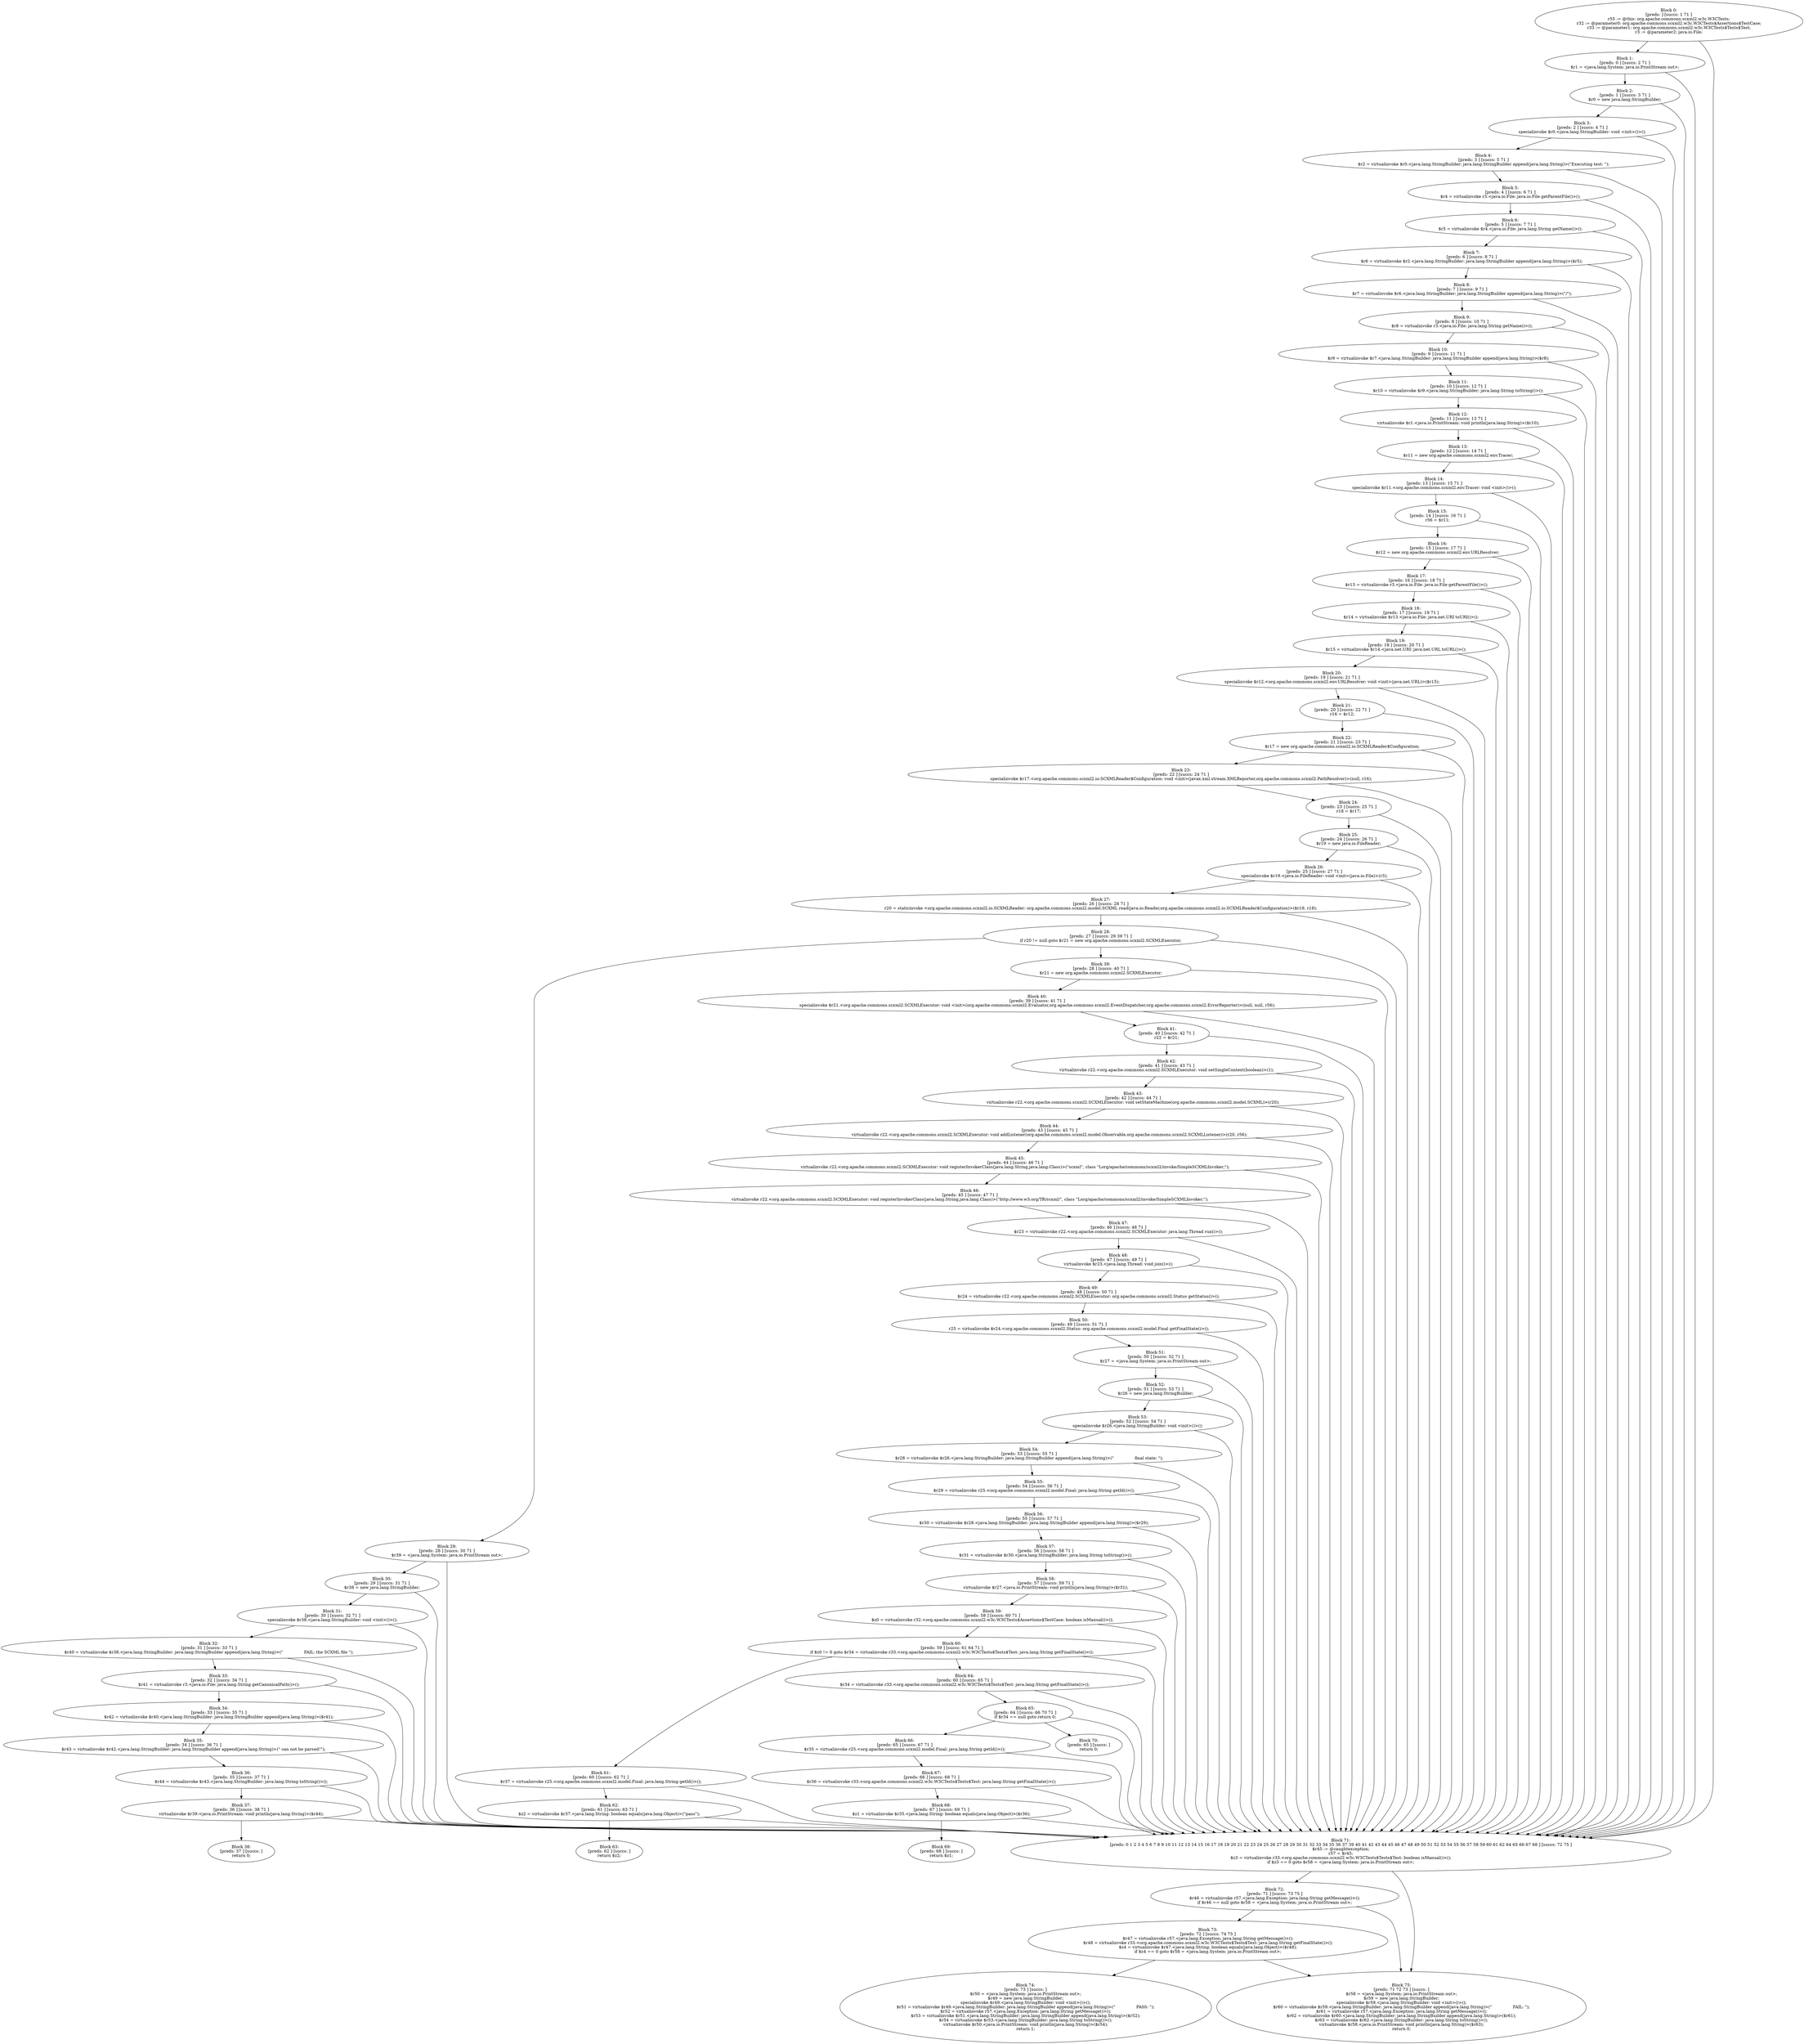 digraph "unitGraph" {
    "Block 0:
[preds: ] [succs: 1 71 ]
r55 := @this: org.apache.commons.scxml2.w3c.W3CTests;
r32 := @parameter0: org.apache.commons.scxml2.w3c.W3CTests$Assertions$TestCase;
r33 := @parameter1: org.apache.commons.scxml2.w3c.W3CTests$Tests$Test;
r3 := @parameter2: java.io.File;
"
    "Block 1:
[preds: 0 ] [succs: 2 71 ]
$r1 = <java.lang.System: java.io.PrintStream out>;
"
    "Block 2:
[preds: 1 ] [succs: 3 71 ]
$r0 = new java.lang.StringBuilder;
"
    "Block 3:
[preds: 2 ] [succs: 4 71 ]
specialinvoke $r0.<java.lang.StringBuilder: void <init>()>();
"
    "Block 4:
[preds: 3 ] [succs: 5 71 ]
$r2 = virtualinvoke $r0.<java.lang.StringBuilder: java.lang.StringBuilder append(java.lang.String)>(\"Executing test: \");
"
    "Block 5:
[preds: 4 ] [succs: 6 71 ]
$r4 = virtualinvoke r3.<java.io.File: java.io.File getParentFile()>();
"
    "Block 6:
[preds: 5 ] [succs: 7 71 ]
$r5 = virtualinvoke $r4.<java.io.File: java.lang.String getName()>();
"
    "Block 7:
[preds: 6 ] [succs: 8 71 ]
$r6 = virtualinvoke $r2.<java.lang.StringBuilder: java.lang.StringBuilder append(java.lang.String)>($r5);
"
    "Block 8:
[preds: 7 ] [succs: 9 71 ]
$r7 = virtualinvoke $r6.<java.lang.StringBuilder: java.lang.StringBuilder append(java.lang.String)>(\"/\");
"
    "Block 9:
[preds: 8 ] [succs: 10 71 ]
$r8 = virtualinvoke r3.<java.io.File: java.lang.String getName()>();
"
    "Block 10:
[preds: 9 ] [succs: 11 71 ]
$r9 = virtualinvoke $r7.<java.lang.StringBuilder: java.lang.StringBuilder append(java.lang.String)>($r8);
"
    "Block 11:
[preds: 10 ] [succs: 12 71 ]
$r10 = virtualinvoke $r9.<java.lang.StringBuilder: java.lang.String toString()>();
"
    "Block 12:
[preds: 11 ] [succs: 13 71 ]
virtualinvoke $r1.<java.io.PrintStream: void println(java.lang.String)>($r10);
"
    "Block 13:
[preds: 12 ] [succs: 14 71 ]
$r11 = new org.apache.commons.scxml2.env.Tracer;
"
    "Block 14:
[preds: 13 ] [succs: 15 71 ]
specialinvoke $r11.<org.apache.commons.scxml2.env.Tracer: void <init>()>();
"
    "Block 15:
[preds: 14 ] [succs: 16 71 ]
r56 = $r11;
"
    "Block 16:
[preds: 15 ] [succs: 17 71 ]
$r12 = new org.apache.commons.scxml2.env.URLResolver;
"
    "Block 17:
[preds: 16 ] [succs: 18 71 ]
$r13 = virtualinvoke r3.<java.io.File: java.io.File getParentFile()>();
"
    "Block 18:
[preds: 17 ] [succs: 19 71 ]
$r14 = virtualinvoke $r13.<java.io.File: java.net.URI toURI()>();
"
    "Block 19:
[preds: 18 ] [succs: 20 71 ]
$r15 = virtualinvoke $r14.<java.net.URI: java.net.URL toURL()>();
"
    "Block 20:
[preds: 19 ] [succs: 21 71 ]
specialinvoke $r12.<org.apache.commons.scxml2.env.URLResolver: void <init>(java.net.URL)>($r15);
"
    "Block 21:
[preds: 20 ] [succs: 22 71 ]
r16 = $r12;
"
    "Block 22:
[preds: 21 ] [succs: 23 71 ]
$r17 = new org.apache.commons.scxml2.io.SCXMLReader$Configuration;
"
    "Block 23:
[preds: 22 ] [succs: 24 71 ]
specialinvoke $r17.<org.apache.commons.scxml2.io.SCXMLReader$Configuration: void <init>(javax.xml.stream.XMLReporter,org.apache.commons.scxml2.PathResolver)>(null, r16);
"
    "Block 24:
[preds: 23 ] [succs: 25 71 ]
r18 = $r17;
"
    "Block 25:
[preds: 24 ] [succs: 26 71 ]
$r19 = new java.io.FileReader;
"
    "Block 26:
[preds: 25 ] [succs: 27 71 ]
specialinvoke $r19.<java.io.FileReader: void <init>(java.io.File)>(r3);
"
    "Block 27:
[preds: 26 ] [succs: 28 71 ]
r20 = staticinvoke <org.apache.commons.scxml2.io.SCXMLReader: org.apache.commons.scxml2.model.SCXML read(java.io.Reader,org.apache.commons.scxml2.io.SCXMLReader$Configuration)>($r19, r18);
"
    "Block 28:
[preds: 27 ] [succs: 29 39 71 ]
if r20 != null goto $r21 = new org.apache.commons.scxml2.SCXMLExecutor;
"
    "Block 29:
[preds: 28 ] [succs: 30 71 ]
$r39 = <java.lang.System: java.io.PrintStream out>;
"
    "Block 30:
[preds: 29 ] [succs: 31 71 ]
$r38 = new java.lang.StringBuilder;
"
    "Block 31:
[preds: 30 ] [succs: 32 71 ]
specialinvoke $r38.<java.lang.StringBuilder: void <init>()>();
"
    "Block 32:
[preds: 31 ] [succs: 33 71 ]
$r40 = virtualinvoke $r38.<java.lang.StringBuilder: java.lang.StringBuilder append(java.lang.String)>(\"                FAIL: the SCXML file \");
"
    "Block 33:
[preds: 32 ] [succs: 34 71 ]
$r41 = virtualinvoke r3.<java.io.File: java.lang.String getCanonicalPath()>();
"
    "Block 34:
[preds: 33 ] [succs: 35 71 ]
$r42 = virtualinvoke $r40.<java.lang.StringBuilder: java.lang.StringBuilder append(java.lang.String)>($r41);
"
    "Block 35:
[preds: 34 ] [succs: 36 71 ]
$r43 = virtualinvoke $r42.<java.lang.StringBuilder: java.lang.StringBuilder append(java.lang.String)>(\" can not be parsed!\");
"
    "Block 36:
[preds: 35 ] [succs: 37 71 ]
$r44 = virtualinvoke $r43.<java.lang.StringBuilder: java.lang.String toString()>();
"
    "Block 37:
[preds: 36 ] [succs: 38 71 ]
virtualinvoke $r39.<java.io.PrintStream: void println(java.lang.String)>($r44);
"
    "Block 38:
[preds: 37 ] [succs: ]
return 0;
"
    "Block 39:
[preds: 28 ] [succs: 40 71 ]
$r21 = new org.apache.commons.scxml2.SCXMLExecutor;
"
    "Block 40:
[preds: 39 ] [succs: 41 71 ]
specialinvoke $r21.<org.apache.commons.scxml2.SCXMLExecutor: void <init>(org.apache.commons.scxml2.Evaluator,org.apache.commons.scxml2.EventDispatcher,org.apache.commons.scxml2.ErrorReporter)>(null, null, r56);
"
    "Block 41:
[preds: 40 ] [succs: 42 71 ]
r22 = $r21;
"
    "Block 42:
[preds: 41 ] [succs: 43 71 ]
virtualinvoke r22.<org.apache.commons.scxml2.SCXMLExecutor: void setSingleContext(boolean)>(1);
"
    "Block 43:
[preds: 42 ] [succs: 44 71 ]
virtualinvoke r22.<org.apache.commons.scxml2.SCXMLExecutor: void setStateMachine(org.apache.commons.scxml2.model.SCXML)>(r20);
"
    "Block 44:
[preds: 43 ] [succs: 45 71 ]
virtualinvoke r22.<org.apache.commons.scxml2.SCXMLExecutor: void addListener(org.apache.commons.scxml2.model.Observable,org.apache.commons.scxml2.SCXMLListener)>(r20, r56);
"
    "Block 45:
[preds: 44 ] [succs: 46 71 ]
virtualinvoke r22.<org.apache.commons.scxml2.SCXMLExecutor: void registerInvokerClass(java.lang.String,java.lang.Class)>(\"scxml\", class \"Lorg/apache/commons/scxml2/invoke/SimpleSCXMLInvoker;\");
"
    "Block 46:
[preds: 45 ] [succs: 47 71 ]
virtualinvoke r22.<org.apache.commons.scxml2.SCXMLExecutor: void registerInvokerClass(java.lang.String,java.lang.Class)>(\"http://www.w3.org/TR/scxml/\", class \"Lorg/apache/commons/scxml2/invoke/SimpleSCXMLInvoker;\");
"
    "Block 47:
[preds: 46 ] [succs: 48 71 ]
$r23 = virtualinvoke r22.<org.apache.commons.scxml2.SCXMLExecutor: java.lang.Thread run()>();
"
    "Block 48:
[preds: 47 ] [succs: 49 71 ]
virtualinvoke $r23.<java.lang.Thread: void join()>();
"
    "Block 49:
[preds: 48 ] [succs: 50 71 ]
$r24 = virtualinvoke r22.<org.apache.commons.scxml2.SCXMLExecutor: org.apache.commons.scxml2.Status getStatus()>();
"
    "Block 50:
[preds: 49 ] [succs: 51 71 ]
r25 = virtualinvoke $r24.<org.apache.commons.scxml2.Status: org.apache.commons.scxml2.model.Final getFinalState()>();
"
    "Block 51:
[preds: 50 ] [succs: 52 71 ]
$r27 = <java.lang.System: java.io.PrintStream out>;
"
    "Block 52:
[preds: 51 ] [succs: 53 71 ]
$r26 = new java.lang.StringBuilder;
"
    "Block 53:
[preds: 52 ] [succs: 54 71 ]
specialinvoke $r26.<java.lang.StringBuilder: void <init>()>();
"
    "Block 54:
[preds: 53 ] [succs: 55 71 ]
$r28 = virtualinvoke $r26.<java.lang.StringBuilder: java.lang.StringBuilder append(java.lang.String)>(\"                final state: \");
"
    "Block 55:
[preds: 54 ] [succs: 56 71 ]
$r29 = virtualinvoke r25.<org.apache.commons.scxml2.model.Final: java.lang.String getId()>();
"
    "Block 56:
[preds: 55 ] [succs: 57 71 ]
$r30 = virtualinvoke $r28.<java.lang.StringBuilder: java.lang.StringBuilder append(java.lang.String)>($r29);
"
    "Block 57:
[preds: 56 ] [succs: 58 71 ]
$r31 = virtualinvoke $r30.<java.lang.StringBuilder: java.lang.String toString()>();
"
    "Block 58:
[preds: 57 ] [succs: 59 71 ]
virtualinvoke $r27.<java.io.PrintStream: void println(java.lang.String)>($r31);
"
    "Block 59:
[preds: 58 ] [succs: 60 71 ]
$z0 = virtualinvoke r32.<org.apache.commons.scxml2.w3c.W3CTests$Assertions$TestCase: boolean isManual()>();
"
    "Block 60:
[preds: 59 ] [succs: 61 64 71 ]
if $z0 != 0 goto $r34 = virtualinvoke r33.<org.apache.commons.scxml2.w3c.W3CTests$Tests$Test: java.lang.String getFinalState()>();
"
    "Block 61:
[preds: 60 ] [succs: 62 71 ]
$r37 = virtualinvoke r25.<org.apache.commons.scxml2.model.Final: java.lang.String getId()>();
"
    "Block 62:
[preds: 61 ] [succs: 63 71 ]
$z2 = virtualinvoke $r37.<java.lang.String: boolean equals(java.lang.Object)>(\"pass\");
"
    "Block 63:
[preds: 62 ] [succs: ]
return $z2;
"
    "Block 64:
[preds: 60 ] [succs: 65 71 ]
$r34 = virtualinvoke r33.<org.apache.commons.scxml2.w3c.W3CTests$Tests$Test: java.lang.String getFinalState()>();
"
    "Block 65:
[preds: 64 ] [succs: 66 70 71 ]
if $r34 == null goto return 0;
"
    "Block 66:
[preds: 65 ] [succs: 67 71 ]
$r35 = virtualinvoke r25.<org.apache.commons.scxml2.model.Final: java.lang.String getId()>();
"
    "Block 67:
[preds: 66 ] [succs: 68 71 ]
$r36 = virtualinvoke r33.<org.apache.commons.scxml2.w3c.W3CTests$Tests$Test: java.lang.String getFinalState()>();
"
    "Block 68:
[preds: 67 ] [succs: 69 71 ]
$z1 = virtualinvoke $r35.<java.lang.String: boolean equals(java.lang.Object)>($r36);
"
    "Block 69:
[preds: 68 ] [succs: ]
return $z1;
"
    "Block 70:
[preds: 65 ] [succs: ]
return 0;
"
    "Block 71:
[preds: 0 1 2 3 4 5 6 7 8 9 10 11 12 13 14 15 16 17 18 19 20 21 22 23 24 25 26 27 28 29 30 31 32 33 34 35 36 37 39 40 41 42 43 44 45 46 47 48 49 50 51 52 53 54 55 56 57 58 59 60 61 62 64 65 66 67 68 ] [succs: 72 75 ]
$r45 := @caughtexception;
r57 = $r45;
$z3 = virtualinvoke r33.<org.apache.commons.scxml2.w3c.W3CTests$Tests$Test: boolean isManual()>();
if $z3 == 0 goto $r58 = <java.lang.System: java.io.PrintStream out>;
"
    "Block 72:
[preds: 71 ] [succs: 73 75 ]
$r46 = virtualinvoke r57.<java.lang.Exception: java.lang.String getMessage()>();
if $r46 == null goto $r58 = <java.lang.System: java.io.PrintStream out>;
"
    "Block 73:
[preds: 72 ] [succs: 74 75 ]
$r47 = virtualinvoke r57.<java.lang.Exception: java.lang.String getMessage()>();
$r48 = virtualinvoke r33.<org.apache.commons.scxml2.w3c.W3CTests$Tests$Test: java.lang.String getFinalState()>();
$z4 = virtualinvoke $r47.<java.lang.String: boolean equals(java.lang.Object)>($r48);
if $z4 == 0 goto $r58 = <java.lang.System: java.io.PrintStream out>;
"
    "Block 74:
[preds: 73 ] [succs: ]
$r50 = <java.lang.System: java.io.PrintStream out>;
$r49 = new java.lang.StringBuilder;
specialinvoke $r49.<java.lang.StringBuilder: void <init>()>();
$r51 = virtualinvoke $r49.<java.lang.StringBuilder: java.lang.StringBuilder append(java.lang.String)>(\"                PASS: \");
$r52 = virtualinvoke r57.<java.lang.Exception: java.lang.String getMessage()>();
$r53 = virtualinvoke $r51.<java.lang.StringBuilder: java.lang.StringBuilder append(java.lang.String)>($r52);
$r54 = virtualinvoke $r53.<java.lang.StringBuilder: java.lang.String toString()>();
virtualinvoke $r50.<java.io.PrintStream: void println(java.lang.String)>($r54);
return 1;
"
    "Block 75:
[preds: 71 72 73 ] [succs: ]
$r58 = <java.lang.System: java.io.PrintStream out>;
$r59 = new java.lang.StringBuilder;
specialinvoke $r59.<java.lang.StringBuilder: void <init>()>();
$r60 = virtualinvoke $r59.<java.lang.StringBuilder: java.lang.StringBuilder append(java.lang.String)>(\"                FAIL: \");
$r61 = virtualinvoke r57.<java.lang.Exception: java.lang.String getMessage()>();
$r62 = virtualinvoke $r60.<java.lang.StringBuilder: java.lang.StringBuilder append(java.lang.String)>($r61);
$r63 = virtualinvoke $r62.<java.lang.StringBuilder: java.lang.String toString()>();
virtualinvoke $r58.<java.io.PrintStream: void println(java.lang.String)>($r63);
return 0;
"
    "Block 0:
[preds: ] [succs: 1 71 ]
r55 := @this: org.apache.commons.scxml2.w3c.W3CTests;
r32 := @parameter0: org.apache.commons.scxml2.w3c.W3CTests$Assertions$TestCase;
r33 := @parameter1: org.apache.commons.scxml2.w3c.W3CTests$Tests$Test;
r3 := @parameter2: java.io.File;
"->"Block 1:
[preds: 0 ] [succs: 2 71 ]
$r1 = <java.lang.System: java.io.PrintStream out>;
";
    "Block 0:
[preds: ] [succs: 1 71 ]
r55 := @this: org.apache.commons.scxml2.w3c.W3CTests;
r32 := @parameter0: org.apache.commons.scxml2.w3c.W3CTests$Assertions$TestCase;
r33 := @parameter1: org.apache.commons.scxml2.w3c.W3CTests$Tests$Test;
r3 := @parameter2: java.io.File;
"->"Block 71:
[preds: 0 1 2 3 4 5 6 7 8 9 10 11 12 13 14 15 16 17 18 19 20 21 22 23 24 25 26 27 28 29 30 31 32 33 34 35 36 37 39 40 41 42 43 44 45 46 47 48 49 50 51 52 53 54 55 56 57 58 59 60 61 62 64 65 66 67 68 ] [succs: 72 75 ]
$r45 := @caughtexception;
r57 = $r45;
$z3 = virtualinvoke r33.<org.apache.commons.scxml2.w3c.W3CTests$Tests$Test: boolean isManual()>();
if $z3 == 0 goto $r58 = <java.lang.System: java.io.PrintStream out>;
";
    "Block 1:
[preds: 0 ] [succs: 2 71 ]
$r1 = <java.lang.System: java.io.PrintStream out>;
"->"Block 2:
[preds: 1 ] [succs: 3 71 ]
$r0 = new java.lang.StringBuilder;
";
    "Block 1:
[preds: 0 ] [succs: 2 71 ]
$r1 = <java.lang.System: java.io.PrintStream out>;
"->"Block 71:
[preds: 0 1 2 3 4 5 6 7 8 9 10 11 12 13 14 15 16 17 18 19 20 21 22 23 24 25 26 27 28 29 30 31 32 33 34 35 36 37 39 40 41 42 43 44 45 46 47 48 49 50 51 52 53 54 55 56 57 58 59 60 61 62 64 65 66 67 68 ] [succs: 72 75 ]
$r45 := @caughtexception;
r57 = $r45;
$z3 = virtualinvoke r33.<org.apache.commons.scxml2.w3c.W3CTests$Tests$Test: boolean isManual()>();
if $z3 == 0 goto $r58 = <java.lang.System: java.io.PrintStream out>;
";
    "Block 2:
[preds: 1 ] [succs: 3 71 ]
$r0 = new java.lang.StringBuilder;
"->"Block 3:
[preds: 2 ] [succs: 4 71 ]
specialinvoke $r0.<java.lang.StringBuilder: void <init>()>();
";
    "Block 2:
[preds: 1 ] [succs: 3 71 ]
$r0 = new java.lang.StringBuilder;
"->"Block 71:
[preds: 0 1 2 3 4 5 6 7 8 9 10 11 12 13 14 15 16 17 18 19 20 21 22 23 24 25 26 27 28 29 30 31 32 33 34 35 36 37 39 40 41 42 43 44 45 46 47 48 49 50 51 52 53 54 55 56 57 58 59 60 61 62 64 65 66 67 68 ] [succs: 72 75 ]
$r45 := @caughtexception;
r57 = $r45;
$z3 = virtualinvoke r33.<org.apache.commons.scxml2.w3c.W3CTests$Tests$Test: boolean isManual()>();
if $z3 == 0 goto $r58 = <java.lang.System: java.io.PrintStream out>;
";
    "Block 3:
[preds: 2 ] [succs: 4 71 ]
specialinvoke $r0.<java.lang.StringBuilder: void <init>()>();
"->"Block 4:
[preds: 3 ] [succs: 5 71 ]
$r2 = virtualinvoke $r0.<java.lang.StringBuilder: java.lang.StringBuilder append(java.lang.String)>(\"Executing test: \");
";
    "Block 3:
[preds: 2 ] [succs: 4 71 ]
specialinvoke $r0.<java.lang.StringBuilder: void <init>()>();
"->"Block 71:
[preds: 0 1 2 3 4 5 6 7 8 9 10 11 12 13 14 15 16 17 18 19 20 21 22 23 24 25 26 27 28 29 30 31 32 33 34 35 36 37 39 40 41 42 43 44 45 46 47 48 49 50 51 52 53 54 55 56 57 58 59 60 61 62 64 65 66 67 68 ] [succs: 72 75 ]
$r45 := @caughtexception;
r57 = $r45;
$z3 = virtualinvoke r33.<org.apache.commons.scxml2.w3c.W3CTests$Tests$Test: boolean isManual()>();
if $z3 == 0 goto $r58 = <java.lang.System: java.io.PrintStream out>;
";
    "Block 4:
[preds: 3 ] [succs: 5 71 ]
$r2 = virtualinvoke $r0.<java.lang.StringBuilder: java.lang.StringBuilder append(java.lang.String)>(\"Executing test: \");
"->"Block 5:
[preds: 4 ] [succs: 6 71 ]
$r4 = virtualinvoke r3.<java.io.File: java.io.File getParentFile()>();
";
    "Block 4:
[preds: 3 ] [succs: 5 71 ]
$r2 = virtualinvoke $r0.<java.lang.StringBuilder: java.lang.StringBuilder append(java.lang.String)>(\"Executing test: \");
"->"Block 71:
[preds: 0 1 2 3 4 5 6 7 8 9 10 11 12 13 14 15 16 17 18 19 20 21 22 23 24 25 26 27 28 29 30 31 32 33 34 35 36 37 39 40 41 42 43 44 45 46 47 48 49 50 51 52 53 54 55 56 57 58 59 60 61 62 64 65 66 67 68 ] [succs: 72 75 ]
$r45 := @caughtexception;
r57 = $r45;
$z3 = virtualinvoke r33.<org.apache.commons.scxml2.w3c.W3CTests$Tests$Test: boolean isManual()>();
if $z3 == 0 goto $r58 = <java.lang.System: java.io.PrintStream out>;
";
    "Block 5:
[preds: 4 ] [succs: 6 71 ]
$r4 = virtualinvoke r3.<java.io.File: java.io.File getParentFile()>();
"->"Block 6:
[preds: 5 ] [succs: 7 71 ]
$r5 = virtualinvoke $r4.<java.io.File: java.lang.String getName()>();
";
    "Block 5:
[preds: 4 ] [succs: 6 71 ]
$r4 = virtualinvoke r3.<java.io.File: java.io.File getParentFile()>();
"->"Block 71:
[preds: 0 1 2 3 4 5 6 7 8 9 10 11 12 13 14 15 16 17 18 19 20 21 22 23 24 25 26 27 28 29 30 31 32 33 34 35 36 37 39 40 41 42 43 44 45 46 47 48 49 50 51 52 53 54 55 56 57 58 59 60 61 62 64 65 66 67 68 ] [succs: 72 75 ]
$r45 := @caughtexception;
r57 = $r45;
$z3 = virtualinvoke r33.<org.apache.commons.scxml2.w3c.W3CTests$Tests$Test: boolean isManual()>();
if $z3 == 0 goto $r58 = <java.lang.System: java.io.PrintStream out>;
";
    "Block 6:
[preds: 5 ] [succs: 7 71 ]
$r5 = virtualinvoke $r4.<java.io.File: java.lang.String getName()>();
"->"Block 7:
[preds: 6 ] [succs: 8 71 ]
$r6 = virtualinvoke $r2.<java.lang.StringBuilder: java.lang.StringBuilder append(java.lang.String)>($r5);
";
    "Block 6:
[preds: 5 ] [succs: 7 71 ]
$r5 = virtualinvoke $r4.<java.io.File: java.lang.String getName()>();
"->"Block 71:
[preds: 0 1 2 3 4 5 6 7 8 9 10 11 12 13 14 15 16 17 18 19 20 21 22 23 24 25 26 27 28 29 30 31 32 33 34 35 36 37 39 40 41 42 43 44 45 46 47 48 49 50 51 52 53 54 55 56 57 58 59 60 61 62 64 65 66 67 68 ] [succs: 72 75 ]
$r45 := @caughtexception;
r57 = $r45;
$z3 = virtualinvoke r33.<org.apache.commons.scxml2.w3c.W3CTests$Tests$Test: boolean isManual()>();
if $z3 == 0 goto $r58 = <java.lang.System: java.io.PrintStream out>;
";
    "Block 7:
[preds: 6 ] [succs: 8 71 ]
$r6 = virtualinvoke $r2.<java.lang.StringBuilder: java.lang.StringBuilder append(java.lang.String)>($r5);
"->"Block 8:
[preds: 7 ] [succs: 9 71 ]
$r7 = virtualinvoke $r6.<java.lang.StringBuilder: java.lang.StringBuilder append(java.lang.String)>(\"/\");
";
    "Block 7:
[preds: 6 ] [succs: 8 71 ]
$r6 = virtualinvoke $r2.<java.lang.StringBuilder: java.lang.StringBuilder append(java.lang.String)>($r5);
"->"Block 71:
[preds: 0 1 2 3 4 5 6 7 8 9 10 11 12 13 14 15 16 17 18 19 20 21 22 23 24 25 26 27 28 29 30 31 32 33 34 35 36 37 39 40 41 42 43 44 45 46 47 48 49 50 51 52 53 54 55 56 57 58 59 60 61 62 64 65 66 67 68 ] [succs: 72 75 ]
$r45 := @caughtexception;
r57 = $r45;
$z3 = virtualinvoke r33.<org.apache.commons.scxml2.w3c.W3CTests$Tests$Test: boolean isManual()>();
if $z3 == 0 goto $r58 = <java.lang.System: java.io.PrintStream out>;
";
    "Block 8:
[preds: 7 ] [succs: 9 71 ]
$r7 = virtualinvoke $r6.<java.lang.StringBuilder: java.lang.StringBuilder append(java.lang.String)>(\"/\");
"->"Block 9:
[preds: 8 ] [succs: 10 71 ]
$r8 = virtualinvoke r3.<java.io.File: java.lang.String getName()>();
";
    "Block 8:
[preds: 7 ] [succs: 9 71 ]
$r7 = virtualinvoke $r6.<java.lang.StringBuilder: java.lang.StringBuilder append(java.lang.String)>(\"/\");
"->"Block 71:
[preds: 0 1 2 3 4 5 6 7 8 9 10 11 12 13 14 15 16 17 18 19 20 21 22 23 24 25 26 27 28 29 30 31 32 33 34 35 36 37 39 40 41 42 43 44 45 46 47 48 49 50 51 52 53 54 55 56 57 58 59 60 61 62 64 65 66 67 68 ] [succs: 72 75 ]
$r45 := @caughtexception;
r57 = $r45;
$z3 = virtualinvoke r33.<org.apache.commons.scxml2.w3c.W3CTests$Tests$Test: boolean isManual()>();
if $z3 == 0 goto $r58 = <java.lang.System: java.io.PrintStream out>;
";
    "Block 9:
[preds: 8 ] [succs: 10 71 ]
$r8 = virtualinvoke r3.<java.io.File: java.lang.String getName()>();
"->"Block 10:
[preds: 9 ] [succs: 11 71 ]
$r9 = virtualinvoke $r7.<java.lang.StringBuilder: java.lang.StringBuilder append(java.lang.String)>($r8);
";
    "Block 9:
[preds: 8 ] [succs: 10 71 ]
$r8 = virtualinvoke r3.<java.io.File: java.lang.String getName()>();
"->"Block 71:
[preds: 0 1 2 3 4 5 6 7 8 9 10 11 12 13 14 15 16 17 18 19 20 21 22 23 24 25 26 27 28 29 30 31 32 33 34 35 36 37 39 40 41 42 43 44 45 46 47 48 49 50 51 52 53 54 55 56 57 58 59 60 61 62 64 65 66 67 68 ] [succs: 72 75 ]
$r45 := @caughtexception;
r57 = $r45;
$z3 = virtualinvoke r33.<org.apache.commons.scxml2.w3c.W3CTests$Tests$Test: boolean isManual()>();
if $z3 == 0 goto $r58 = <java.lang.System: java.io.PrintStream out>;
";
    "Block 10:
[preds: 9 ] [succs: 11 71 ]
$r9 = virtualinvoke $r7.<java.lang.StringBuilder: java.lang.StringBuilder append(java.lang.String)>($r8);
"->"Block 11:
[preds: 10 ] [succs: 12 71 ]
$r10 = virtualinvoke $r9.<java.lang.StringBuilder: java.lang.String toString()>();
";
    "Block 10:
[preds: 9 ] [succs: 11 71 ]
$r9 = virtualinvoke $r7.<java.lang.StringBuilder: java.lang.StringBuilder append(java.lang.String)>($r8);
"->"Block 71:
[preds: 0 1 2 3 4 5 6 7 8 9 10 11 12 13 14 15 16 17 18 19 20 21 22 23 24 25 26 27 28 29 30 31 32 33 34 35 36 37 39 40 41 42 43 44 45 46 47 48 49 50 51 52 53 54 55 56 57 58 59 60 61 62 64 65 66 67 68 ] [succs: 72 75 ]
$r45 := @caughtexception;
r57 = $r45;
$z3 = virtualinvoke r33.<org.apache.commons.scxml2.w3c.W3CTests$Tests$Test: boolean isManual()>();
if $z3 == 0 goto $r58 = <java.lang.System: java.io.PrintStream out>;
";
    "Block 11:
[preds: 10 ] [succs: 12 71 ]
$r10 = virtualinvoke $r9.<java.lang.StringBuilder: java.lang.String toString()>();
"->"Block 12:
[preds: 11 ] [succs: 13 71 ]
virtualinvoke $r1.<java.io.PrintStream: void println(java.lang.String)>($r10);
";
    "Block 11:
[preds: 10 ] [succs: 12 71 ]
$r10 = virtualinvoke $r9.<java.lang.StringBuilder: java.lang.String toString()>();
"->"Block 71:
[preds: 0 1 2 3 4 5 6 7 8 9 10 11 12 13 14 15 16 17 18 19 20 21 22 23 24 25 26 27 28 29 30 31 32 33 34 35 36 37 39 40 41 42 43 44 45 46 47 48 49 50 51 52 53 54 55 56 57 58 59 60 61 62 64 65 66 67 68 ] [succs: 72 75 ]
$r45 := @caughtexception;
r57 = $r45;
$z3 = virtualinvoke r33.<org.apache.commons.scxml2.w3c.W3CTests$Tests$Test: boolean isManual()>();
if $z3 == 0 goto $r58 = <java.lang.System: java.io.PrintStream out>;
";
    "Block 12:
[preds: 11 ] [succs: 13 71 ]
virtualinvoke $r1.<java.io.PrintStream: void println(java.lang.String)>($r10);
"->"Block 13:
[preds: 12 ] [succs: 14 71 ]
$r11 = new org.apache.commons.scxml2.env.Tracer;
";
    "Block 12:
[preds: 11 ] [succs: 13 71 ]
virtualinvoke $r1.<java.io.PrintStream: void println(java.lang.String)>($r10);
"->"Block 71:
[preds: 0 1 2 3 4 5 6 7 8 9 10 11 12 13 14 15 16 17 18 19 20 21 22 23 24 25 26 27 28 29 30 31 32 33 34 35 36 37 39 40 41 42 43 44 45 46 47 48 49 50 51 52 53 54 55 56 57 58 59 60 61 62 64 65 66 67 68 ] [succs: 72 75 ]
$r45 := @caughtexception;
r57 = $r45;
$z3 = virtualinvoke r33.<org.apache.commons.scxml2.w3c.W3CTests$Tests$Test: boolean isManual()>();
if $z3 == 0 goto $r58 = <java.lang.System: java.io.PrintStream out>;
";
    "Block 13:
[preds: 12 ] [succs: 14 71 ]
$r11 = new org.apache.commons.scxml2.env.Tracer;
"->"Block 14:
[preds: 13 ] [succs: 15 71 ]
specialinvoke $r11.<org.apache.commons.scxml2.env.Tracer: void <init>()>();
";
    "Block 13:
[preds: 12 ] [succs: 14 71 ]
$r11 = new org.apache.commons.scxml2.env.Tracer;
"->"Block 71:
[preds: 0 1 2 3 4 5 6 7 8 9 10 11 12 13 14 15 16 17 18 19 20 21 22 23 24 25 26 27 28 29 30 31 32 33 34 35 36 37 39 40 41 42 43 44 45 46 47 48 49 50 51 52 53 54 55 56 57 58 59 60 61 62 64 65 66 67 68 ] [succs: 72 75 ]
$r45 := @caughtexception;
r57 = $r45;
$z3 = virtualinvoke r33.<org.apache.commons.scxml2.w3c.W3CTests$Tests$Test: boolean isManual()>();
if $z3 == 0 goto $r58 = <java.lang.System: java.io.PrintStream out>;
";
    "Block 14:
[preds: 13 ] [succs: 15 71 ]
specialinvoke $r11.<org.apache.commons.scxml2.env.Tracer: void <init>()>();
"->"Block 15:
[preds: 14 ] [succs: 16 71 ]
r56 = $r11;
";
    "Block 14:
[preds: 13 ] [succs: 15 71 ]
specialinvoke $r11.<org.apache.commons.scxml2.env.Tracer: void <init>()>();
"->"Block 71:
[preds: 0 1 2 3 4 5 6 7 8 9 10 11 12 13 14 15 16 17 18 19 20 21 22 23 24 25 26 27 28 29 30 31 32 33 34 35 36 37 39 40 41 42 43 44 45 46 47 48 49 50 51 52 53 54 55 56 57 58 59 60 61 62 64 65 66 67 68 ] [succs: 72 75 ]
$r45 := @caughtexception;
r57 = $r45;
$z3 = virtualinvoke r33.<org.apache.commons.scxml2.w3c.W3CTests$Tests$Test: boolean isManual()>();
if $z3 == 0 goto $r58 = <java.lang.System: java.io.PrintStream out>;
";
    "Block 15:
[preds: 14 ] [succs: 16 71 ]
r56 = $r11;
"->"Block 16:
[preds: 15 ] [succs: 17 71 ]
$r12 = new org.apache.commons.scxml2.env.URLResolver;
";
    "Block 15:
[preds: 14 ] [succs: 16 71 ]
r56 = $r11;
"->"Block 71:
[preds: 0 1 2 3 4 5 6 7 8 9 10 11 12 13 14 15 16 17 18 19 20 21 22 23 24 25 26 27 28 29 30 31 32 33 34 35 36 37 39 40 41 42 43 44 45 46 47 48 49 50 51 52 53 54 55 56 57 58 59 60 61 62 64 65 66 67 68 ] [succs: 72 75 ]
$r45 := @caughtexception;
r57 = $r45;
$z3 = virtualinvoke r33.<org.apache.commons.scxml2.w3c.W3CTests$Tests$Test: boolean isManual()>();
if $z3 == 0 goto $r58 = <java.lang.System: java.io.PrintStream out>;
";
    "Block 16:
[preds: 15 ] [succs: 17 71 ]
$r12 = new org.apache.commons.scxml2.env.URLResolver;
"->"Block 17:
[preds: 16 ] [succs: 18 71 ]
$r13 = virtualinvoke r3.<java.io.File: java.io.File getParentFile()>();
";
    "Block 16:
[preds: 15 ] [succs: 17 71 ]
$r12 = new org.apache.commons.scxml2.env.URLResolver;
"->"Block 71:
[preds: 0 1 2 3 4 5 6 7 8 9 10 11 12 13 14 15 16 17 18 19 20 21 22 23 24 25 26 27 28 29 30 31 32 33 34 35 36 37 39 40 41 42 43 44 45 46 47 48 49 50 51 52 53 54 55 56 57 58 59 60 61 62 64 65 66 67 68 ] [succs: 72 75 ]
$r45 := @caughtexception;
r57 = $r45;
$z3 = virtualinvoke r33.<org.apache.commons.scxml2.w3c.W3CTests$Tests$Test: boolean isManual()>();
if $z3 == 0 goto $r58 = <java.lang.System: java.io.PrintStream out>;
";
    "Block 17:
[preds: 16 ] [succs: 18 71 ]
$r13 = virtualinvoke r3.<java.io.File: java.io.File getParentFile()>();
"->"Block 18:
[preds: 17 ] [succs: 19 71 ]
$r14 = virtualinvoke $r13.<java.io.File: java.net.URI toURI()>();
";
    "Block 17:
[preds: 16 ] [succs: 18 71 ]
$r13 = virtualinvoke r3.<java.io.File: java.io.File getParentFile()>();
"->"Block 71:
[preds: 0 1 2 3 4 5 6 7 8 9 10 11 12 13 14 15 16 17 18 19 20 21 22 23 24 25 26 27 28 29 30 31 32 33 34 35 36 37 39 40 41 42 43 44 45 46 47 48 49 50 51 52 53 54 55 56 57 58 59 60 61 62 64 65 66 67 68 ] [succs: 72 75 ]
$r45 := @caughtexception;
r57 = $r45;
$z3 = virtualinvoke r33.<org.apache.commons.scxml2.w3c.W3CTests$Tests$Test: boolean isManual()>();
if $z3 == 0 goto $r58 = <java.lang.System: java.io.PrintStream out>;
";
    "Block 18:
[preds: 17 ] [succs: 19 71 ]
$r14 = virtualinvoke $r13.<java.io.File: java.net.URI toURI()>();
"->"Block 19:
[preds: 18 ] [succs: 20 71 ]
$r15 = virtualinvoke $r14.<java.net.URI: java.net.URL toURL()>();
";
    "Block 18:
[preds: 17 ] [succs: 19 71 ]
$r14 = virtualinvoke $r13.<java.io.File: java.net.URI toURI()>();
"->"Block 71:
[preds: 0 1 2 3 4 5 6 7 8 9 10 11 12 13 14 15 16 17 18 19 20 21 22 23 24 25 26 27 28 29 30 31 32 33 34 35 36 37 39 40 41 42 43 44 45 46 47 48 49 50 51 52 53 54 55 56 57 58 59 60 61 62 64 65 66 67 68 ] [succs: 72 75 ]
$r45 := @caughtexception;
r57 = $r45;
$z3 = virtualinvoke r33.<org.apache.commons.scxml2.w3c.W3CTests$Tests$Test: boolean isManual()>();
if $z3 == 0 goto $r58 = <java.lang.System: java.io.PrintStream out>;
";
    "Block 19:
[preds: 18 ] [succs: 20 71 ]
$r15 = virtualinvoke $r14.<java.net.URI: java.net.URL toURL()>();
"->"Block 20:
[preds: 19 ] [succs: 21 71 ]
specialinvoke $r12.<org.apache.commons.scxml2.env.URLResolver: void <init>(java.net.URL)>($r15);
";
    "Block 19:
[preds: 18 ] [succs: 20 71 ]
$r15 = virtualinvoke $r14.<java.net.URI: java.net.URL toURL()>();
"->"Block 71:
[preds: 0 1 2 3 4 5 6 7 8 9 10 11 12 13 14 15 16 17 18 19 20 21 22 23 24 25 26 27 28 29 30 31 32 33 34 35 36 37 39 40 41 42 43 44 45 46 47 48 49 50 51 52 53 54 55 56 57 58 59 60 61 62 64 65 66 67 68 ] [succs: 72 75 ]
$r45 := @caughtexception;
r57 = $r45;
$z3 = virtualinvoke r33.<org.apache.commons.scxml2.w3c.W3CTests$Tests$Test: boolean isManual()>();
if $z3 == 0 goto $r58 = <java.lang.System: java.io.PrintStream out>;
";
    "Block 20:
[preds: 19 ] [succs: 21 71 ]
specialinvoke $r12.<org.apache.commons.scxml2.env.URLResolver: void <init>(java.net.URL)>($r15);
"->"Block 21:
[preds: 20 ] [succs: 22 71 ]
r16 = $r12;
";
    "Block 20:
[preds: 19 ] [succs: 21 71 ]
specialinvoke $r12.<org.apache.commons.scxml2.env.URLResolver: void <init>(java.net.URL)>($r15);
"->"Block 71:
[preds: 0 1 2 3 4 5 6 7 8 9 10 11 12 13 14 15 16 17 18 19 20 21 22 23 24 25 26 27 28 29 30 31 32 33 34 35 36 37 39 40 41 42 43 44 45 46 47 48 49 50 51 52 53 54 55 56 57 58 59 60 61 62 64 65 66 67 68 ] [succs: 72 75 ]
$r45 := @caughtexception;
r57 = $r45;
$z3 = virtualinvoke r33.<org.apache.commons.scxml2.w3c.W3CTests$Tests$Test: boolean isManual()>();
if $z3 == 0 goto $r58 = <java.lang.System: java.io.PrintStream out>;
";
    "Block 21:
[preds: 20 ] [succs: 22 71 ]
r16 = $r12;
"->"Block 22:
[preds: 21 ] [succs: 23 71 ]
$r17 = new org.apache.commons.scxml2.io.SCXMLReader$Configuration;
";
    "Block 21:
[preds: 20 ] [succs: 22 71 ]
r16 = $r12;
"->"Block 71:
[preds: 0 1 2 3 4 5 6 7 8 9 10 11 12 13 14 15 16 17 18 19 20 21 22 23 24 25 26 27 28 29 30 31 32 33 34 35 36 37 39 40 41 42 43 44 45 46 47 48 49 50 51 52 53 54 55 56 57 58 59 60 61 62 64 65 66 67 68 ] [succs: 72 75 ]
$r45 := @caughtexception;
r57 = $r45;
$z3 = virtualinvoke r33.<org.apache.commons.scxml2.w3c.W3CTests$Tests$Test: boolean isManual()>();
if $z3 == 0 goto $r58 = <java.lang.System: java.io.PrintStream out>;
";
    "Block 22:
[preds: 21 ] [succs: 23 71 ]
$r17 = new org.apache.commons.scxml2.io.SCXMLReader$Configuration;
"->"Block 23:
[preds: 22 ] [succs: 24 71 ]
specialinvoke $r17.<org.apache.commons.scxml2.io.SCXMLReader$Configuration: void <init>(javax.xml.stream.XMLReporter,org.apache.commons.scxml2.PathResolver)>(null, r16);
";
    "Block 22:
[preds: 21 ] [succs: 23 71 ]
$r17 = new org.apache.commons.scxml2.io.SCXMLReader$Configuration;
"->"Block 71:
[preds: 0 1 2 3 4 5 6 7 8 9 10 11 12 13 14 15 16 17 18 19 20 21 22 23 24 25 26 27 28 29 30 31 32 33 34 35 36 37 39 40 41 42 43 44 45 46 47 48 49 50 51 52 53 54 55 56 57 58 59 60 61 62 64 65 66 67 68 ] [succs: 72 75 ]
$r45 := @caughtexception;
r57 = $r45;
$z3 = virtualinvoke r33.<org.apache.commons.scxml2.w3c.W3CTests$Tests$Test: boolean isManual()>();
if $z3 == 0 goto $r58 = <java.lang.System: java.io.PrintStream out>;
";
    "Block 23:
[preds: 22 ] [succs: 24 71 ]
specialinvoke $r17.<org.apache.commons.scxml2.io.SCXMLReader$Configuration: void <init>(javax.xml.stream.XMLReporter,org.apache.commons.scxml2.PathResolver)>(null, r16);
"->"Block 24:
[preds: 23 ] [succs: 25 71 ]
r18 = $r17;
";
    "Block 23:
[preds: 22 ] [succs: 24 71 ]
specialinvoke $r17.<org.apache.commons.scxml2.io.SCXMLReader$Configuration: void <init>(javax.xml.stream.XMLReporter,org.apache.commons.scxml2.PathResolver)>(null, r16);
"->"Block 71:
[preds: 0 1 2 3 4 5 6 7 8 9 10 11 12 13 14 15 16 17 18 19 20 21 22 23 24 25 26 27 28 29 30 31 32 33 34 35 36 37 39 40 41 42 43 44 45 46 47 48 49 50 51 52 53 54 55 56 57 58 59 60 61 62 64 65 66 67 68 ] [succs: 72 75 ]
$r45 := @caughtexception;
r57 = $r45;
$z3 = virtualinvoke r33.<org.apache.commons.scxml2.w3c.W3CTests$Tests$Test: boolean isManual()>();
if $z3 == 0 goto $r58 = <java.lang.System: java.io.PrintStream out>;
";
    "Block 24:
[preds: 23 ] [succs: 25 71 ]
r18 = $r17;
"->"Block 25:
[preds: 24 ] [succs: 26 71 ]
$r19 = new java.io.FileReader;
";
    "Block 24:
[preds: 23 ] [succs: 25 71 ]
r18 = $r17;
"->"Block 71:
[preds: 0 1 2 3 4 5 6 7 8 9 10 11 12 13 14 15 16 17 18 19 20 21 22 23 24 25 26 27 28 29 30 31 32 33 34 35 36 37 39 40 41 42 43 44 45 46 47 48 49 50 51 52 53 54 55 56 57 58 59 60 61 62 64 65 66 67 68 ] [succs: 72 75 ]
$r45 := @caughtexception;
r57 = $r45;
$z3 = virtualinvoke r33.<org.apache.commons.scxml2.w3c.W3CTests$Tests$Test: boolean isManual()>();
if $z3 == 0 goto $r58 = <java.lang.System: java.io.PrintStream out>;
";
    "Block 25:
[preds: 24 ] [succs: 26 71 ]
$r19 = new java.io.FileReader;
"->"Block 26:
[preds: 25 ] [succs: 27 71 ]
specialinvoke $r19.<java.io.FileReader: void <init>(java.io.File)>(r3);
";
    "Block 25:
[preds: 24 ] [succs: 26 71 ]
$r19 = new java.io.FileReader;
"->"Block 71:
[preds: 0 1 2 3 4 5 6 7 8 9 10 11 12 13 14 15 16 17 18 19 20 21 22 23 24 25 26 27 28 29 30 31 32 33 34 35 36 37 39 40 41 42 43 44 45 46 47 48 49 50 51 52 53 54 55 56 57 58 59 60 61 62 64 65 66 67 68 ] [succs: 72 75 ]
$r45 := @caughtexception;
r57 = $r45;
$z3 = virtualinvoke r33.<org.apache.commons.scxml2.w3c.W3CTests$Tests$Test: boolean isManual()>();
if $z3 == 0 goto $r58 = <java.lang.System: java.io.PrintStream out>;
";
    "Block 26:
[preds: 25 ] [succs: 27 71 ]
specialinvoke $r19.<java.io.FileReader: void <init>(java.io.File)>(r3);
"->"Block 27:
[preds: 26 ] [succs: 28 71 ]
r20 = staticinvoke <org.apache.commons.scxml2.io.SCXMLReader: org.apache.commons.scxml2.model.SCXML read(java.io.Reader,org.apache.commons.scxml2.io.SCXMLReader$Configuration)>($r19, r18);
";
    "Block 26:
[preds: 25 ] [succs: 27 71 ]
specialinvoke $r19.<java.io.FileReader: void <init>(java.io.File)>(r3);
"->"Block 71:
[preds: 0 1 2 3 4 5 6 7 8 9 10 11 12 13 14 15 16 17 18 19 20 21 22 23 24 25 26 27 28 29 30 31 32 33 34 35 36 37 39 40 41 42 43 44 45 46 47 48 49 50 51 52 53 54 55 56 57 58 59 60 61 62 64 65 66 67 68 ] [succs: 72 75 ]
$r45 := @caughtexception;
r57 = $r45;
$z3 = virtualinvoke r33.<org.apache.commons.scxml2.w3c.W3CTests$Tests$Test: boolean isManual()>();
if $z3 == 0 goto $r58 = <java.lang.System: java.io.PrintStream out>;
";
    "Block 27:
[preds: 26 ] [succs: 28 71 ]
r20 = staticinvoke <org.apache.commons.scxml2.io.SCXMLReader: org.apache.commons.scxml2.model.SCXML read(java.io.Reader,org.apache.commons.scxml2.io.SCXMLReader$Configuration)>($r19, r18);
"->"Block 28:
[preds: 27 ] [succs: 29 39 71 ]
if r20 != null goto $r21 = new org.apache.commons.scxml2.SCXMLExecutor;
";
    "Block 27:
[preds: 26 ] [succs: 28 71 ]
r20 = staticinvoke <org.apache.commons.scxml2.io.SCXMLReader: org.apache.commons.scxml2.model.SCXML read(java.io.Reader,org.apache.commons.scxml2.io.SCXMLReader$Configuration)>($r19, r18);
"->"Block 71:
[preds: 0 1 2 3 4 5 6 7 8 9 10 11 12 13 14 15 16 17 18 19 20 21 22 23 24 25 26 27 28 29 30 31 32 33 34 35 36 37 39 40 41 42 43 44 45 46 47 48 49 50 51 52 53 54 55 56 57 58 59 60 61 62 64 65 66 67 68 ] [succs: 72 75 ]
$r45 := @caughtexception;
r57 = $r45;
$z3 = virtualinvoke r33.<org.apache.commons.scxml2.w3c.W3CTests$Tests$Test: boolean isManual()>();
if $z3 == 0 goto $r58 = <java.lang.System: java.io.PrintStream out>;
";
    "Block 28:
[preds: 27 ] [succs: 29 39 71 ]
if r20 != null goto $r21 = new org.apache.commons.scxml2.SCXMLExecutor;
"->"Block 29:
[preds: 28 ] [succs: 30 71 ]
$r39 = <java.lang.System: java.io.PrintStream out>;
";
    "Block 28:
[preds: 27 ] [succs: 29 39 71 ]
if r20 != null goto $r21 = new org.apache.commons.scxml2.SCXMLExecutor;
"->"Block 39:
[preds: 28 ] [succs: 40 71 ]
$r21 = new org.apache.commons.scxml2.SCXMLExecutor;
";
    "Block 28:
[preds: 27 ] [succs: 29 39 71 ]
if r20 != null goto $r21 = new org.apache.commons.scxml2.SCXMLExecutor;
"->"Block 71:
[preds: 0 1 2 3 4 5 6 7 8 9 10 11 12 13 14 15 16 17 18 19 20 21 22 23 24 25 26 27 28 29 30 31 32 33 34 35 36 37 39 40 41 42 43 44 45 46 47 48 49 50 51 52 53 54 55 56 57 58 59 60 61 62 64 65 66 67 68 ] [succs: 72 75 ]
$r45 := @caughtexception;
r57 = $r45;
$z3 = virtualinvoke r33.<org.apache.commons.scxml2.w3c.W3CTests$Tests$Test: boolean isManual()>();
if $z3 == 0 goto $r58 = <java.lang.System: java.io.PrintStream out>;
";
    "Block 29:
[preds: 28 ] [succs: 30 71 ]
$r39 = <java.lang.System: java.io.PrintStream out>;
"->"Block 30:
[preds: 29 ] [succs: 31 71 ]
$r38 = new java.lang.StringBuilder;
";
    "Block 29:
[preds: 28 ] [succs: 30 71 ]
$r39 = <java.lang.System: java.io.PrintStream out>;
"->"Block 71:
[preds: 0 1 2 3 4 5 6 7 8 9 10 11 12 13 14 15 16 17 18 19 20 21 22 23 24 25 26 27 28 29 30 31 32 33 34 35 36 37 39 40 41 42 43 44 45 46 47 48 49 50 51 52 53 54 55 56 57 58 59 60 61 62 64 65 66 67 68 ] [succs: 72 75 ]
$r45 := @caughtexception;
r57 = $r45;
$z3 = virtualinvoke r33.<org.apache.commons.scxml2.w3c.W3CTests$Tests$Test: boolean isManual()>();
if $z3 == 0 goto $r58 = <java.lang.System: java.io.PrintStream out>;
";
    "Block 30:
[preds: 29 ] [succs: 31 71 ]
$r38 = new java.lang.StringBuilder;
"->"Block 31:
[preds: 30 ] [succs: 32 71 ]
specialinvoke $r38.<java.lang.StringBuilder: void <init>()>();
";
    "Block 30:
[preds: 29 ] [succs: 31 71 ]
$r38 = new java.lang.StringBuilder;
"->"Block 71:
[preds: 0 1 2 3 4 5 6 7 8 9 10 11 12 13 14 15 16 17 18 19 20 21 22 23 24 25 26 27 28 29 30 31 32 33 34 35 36 37 39 40 41 42 43 44 45 46 47 48 49 50 51 52 53 54 55 56 57 58 59 60 61 62 64 65 66 67 68 ] [succs: 72 75 ]
$r45 := @caughtexception;
r57 = $r45;
$z3 = virtualinvoke r33.<org.apache.commons.scxml2.w3c.W3CTests$Tests$Test: boolean isManual()>();
if $z3 == 0 goto $r58 = <java.lang.System: java.io.PrintStream out>;
";
    "Block 31:
[preds: 30 ] [succs: 32 71 ]
specialinvoke $r38.<java.lang.StringBuilder: void <init>()>();
"->"Block 32:
[preds: 31 ] [succs: 33 71 ]
$r40 = virtualinvoke $r38.<java.lang.StringBuilder: java.lang.StringBuilder append(java.lang.String)>(\"                FAIL: the SCXML file \");
";
    "Block 31:
[preds: 30 ] [succs: 32 71 ]
specialinvoke $r38.<java.lang.StringBuilder: void <init>()>();
"->"Block 71:
[preds: 0 1 2 3 4 5 6 7 8 9 10 11 12 13 14 15 16 17 18 19 20 21 22 23 24 25 26 27 28 29 30 31 32 33 34 35 36 37 39 40 41 42 43 44 45 46 47 48 49 50 51 52 53 54 55 56 57 58 59 60 61 62 64 65 66 67 68 ] [succs: 72 75 ]
$r45 := @caughtexception;
r57 = $r45;
$z3 = virtualinvoke r33.<org.apache.commons.scxml2.w3c.W3CTests$Tests$Test: boolean isManual()>();
if $z3 == 0 goto $r58 = <java.lang.System: java.io.PrintStream out>;
";
    "Block 32:
[preds: 31 ] [succs: 33 71 ]
$r40 = virtualinvoke $r38.<java.lang.StringBuilder: java.lang.StringBuilder append(java.lang.String)>(\"                FAIL: the SCXML file \");
"->"Block 33:
[preds: 32 ] [succs: 34 71 ]
$r41 = virtualinvoke r3.<java.io.File: java.lang.String getCanonicalPath()>();
";
    "Block 32:
[preds: 31 ] [succs: 33 71 ]
$r40 = virtualinvoke $r38.<java.lang.StringBuilder: java.lang.StringBuilder append(java.lang.String)>(\"                FAIL: the SCXML file \");
"->"Block 71:
[preds: 0 1 2 3 4 5 6 7 8 9 10 11 12 13 14 15 16 17 18 19 20 21 22 23 24 25 26 27 28 29 30 31 32 33 34 35 36 37 39 40 41 42 43 44 45 46 47 48 49 50 51 52 53 54 55 56 57 58 59 60 61 62 64 65 66 67 68 ] [succs: 72 75 ]
$r45 := @caughtexception;
r57 = $r45;
$z3 = virtualinvoke r33.<org.apache.commons.scxml2.w3c.W3CTests$Tests$Test: boolean isManual()>();
if $z3 == 0 goto $r58 = <java.lang.System: java.io.PrintStream out>;
";
    "Block 33:
[preds: 32 ] [succs: 34 71 ]
$r41 = virtualinvoke r3.<java.io.File: java.lang.String getCanonicalPath()>();
"->"Block 34:
[preds: 33 ] [succs: 35 71 ]
$r42 = virtualinvoke $r40.<java.lang.StringBuilder: java.lang.StringBuilder append(java.lang.String)>($r41);
";
    "Block 33:
[preds: 32 ] [succs: 34 71 ]
$r41 = virtualinvoke r3.<java.io.File: java.lang.String getCanonicalPath()>();
"->"Block 71:
[preds: 0 1 2 3 4 5 6 7 8 9 10 11 12 13 14 15 16 17 18 19 20 21 22 23 24 25 26 27 28 29 30 31 32 33 34 35 36 37 39 40 41 42 43 44 45 46 47 48 49 50 51 52 53 54 55 56 57 58 59 60 61 62 64 65 66 67 68 ] [succs: 72 75 ]
$r45 := @caughtexception;
r57 = $r45;
$z3 = virtualinvoke r33.<org.apache.commons.scxml2.w3c.W3CTests$Tests$Test: boolean isManual()>();
if $z3 == 0 goto $r58 = <java.lang.System: java.io.PrintStream out>;
";
    "Block 34:
[preds: 33 ] [succs: 35 71 ]
$r42 = virtualinvoke $r40.<java.lang.StringBuilder: java.lang.StringBuilder append(java.lang.String)>($r41);
"->"Block 35:
[preds: 34 ] [succs: 36 71 ]
$r43 = virtualinvoke $r42.<java.lang.StringBuilder: java.lang.StringBuilder append(java.lang.String)>(\" can not be parsed!\");
";
    "Block 34:
[preds: 33 ] [succs: 35 71 ]
$r42 = virtualinvoke $r40.<java.lang.StringBuilder: java.lang.StringBuilder append(java.lang.String)>($r41);
"->"Block 71:
[preds: 0 1 2 3 4 5 6 7 8 9 10 11 12 13 14 15 16 17 18 19 20 21 22 23 24 25 26 27 28 29 30 31 32 33 34 35 36 37 39 40 41 42 43 44 45 46 47 48 49 50 51 52 53 54 55 56 57 58 59 60 61 62 64 65 66 67 68 ] [succs: 72 75 ]
$r45 := @caughtexception;
r57 = $r45;
$z3 = virtualinvoke r33.<org.apache.commons.scxml2.w3c.W3CTests$Tests$Test: boolean isManual()>();
if $z3 == 0 goto $r58 = <java.lang.System: java.io.PrintStream out>;
";
    "Block 35:
[preds: 34 ] [succs: 36 71 ]
$r43 = virtualinvoke $r42.<java.lang.StringBuilder: java.lang.StringBuilder append(java.lang.String)>(\" can not be parsed!\");
"->"Block 36:
[preds: 35 ] [succs: 37 71 ]
$r44 = virtualinvoke $r43.<java.lang.StringBuilder: java.lang.String toString()>();
";
    "Block 35:
[preds: 34 ] [succs: 36 71 ]
$r43 = virtualinvoke $r42.<java.lang.StringBuilder: java.lang.StringBuilder append(java.lang.String)>(\" can not be parsed!\");
"->"Block 71:
[preds: 0 1 2 3 4 5 6 7 8 9 10 11 12 13 14 15 16 17 18 19 20 21 22 23 24 25 26 27 28 29 30 31 32 33 34 35 36 37 39 40 41 42 43 44 45 46 47 48 49 50 51 52 53 54 55 56 57 58 59 60 61 62 64 65 66 67 68 ] [succs: 72 75 ]
$r45 := @caughtexception;
r57 = $r45;
$z3 = virtualinvoke r33.<org.apache.commons.scxml2.w3c.W3CTests$Tests$Test: boolean isManual()>();
if $z3 == 0 goto $r58 = <java.lang.System: java.io.PrintStream out>;
";
    "Block 36:
[preds: 35 ] [succs: 37 71 ]
$r44 = virtualinvoke $r43.<java.lang.StringBuilder: java.lang.String toString()>();
"->"Block 37:
[preds: 36 ] [succs: 38 71 ]
virtualinvoke $r39.<java.io.PrintStream: void println(java.lang.String)>($r44);
";
    "Block 36:
[preds: 35 ] [succs: 37 71 ]
$r44 = virtualinvoke $r43.<java.lang.StringBuilder: java.lang.String toString()>();
"->"Block 71:
[preds: 0 1 2 3 4 5 6 7 8 9 10 11 12 13 14 15 16 17 18 19 20 21 22 23 24 25 26 27 28 29 30 31 32 33 34 35 36 37 39 40 41 42 43 44 45 46 47 48 49 50 51 52 53 54 55 56 57 58 59 60 61 62 64 65 66 67 68 ] [succs: 72 75 ]
$r45 := @caughtexception;
r57 = $r45;
$z3 = virtualinvoke r33.<org.apache.commons.scxml2.w3c.W3CTests$Tests$Test: boolean isManual()>();
if $z3 == 0 goto $r58 = <java.lang.System: java.io.PrintStream out>;
";
    "Block 37:
[preds: 36 ] [succs: 38 71 ]
virtualinvoke $r39.<java.io.PrintStream: void println(java.lang.String)>($r44);
"->"Block 38:
[preds: 37 ] [succs: ]
return 0;
";
    "Block 37:
[preds: 36 ] [succs: 38 71 ]
virtualinvoke $r39.<java.io.PrintStream: void println(java.lang.String)>($r44);
"->"Block 71:
[preds: 0 1 2 3 4 5 6 7 8 9 10 11 12 13 14 15 16 17 18 19 20 21 22 23 24 25 26 27 28 29 30 31 32 33 34 35 36 37 39 40 41 42 43 44 45 46 47 48 49 50 51 52 53 54 55 56 57 58 59 60 61 62 64 65 66 67 68 ] [succs: 72 75 ]
$r45 := @caughtexception;
r57 = $r45;
$z3 = virtualinvoke r33.<org.apache.commons.scxml2.w3c.W3CTests$Tests$Test: boolean isManual()>();
if $z3 == 0 goto $r58 = <java.lang.System: java.io.PrintStream out>;
";
    "Block 39:
[preds: 28 ] [succs: 40 71 ]
$r21 = new org.apache.commons.scxml2.SCXMLExecutor;
"->"Block 40:
[preds: 39 ] [succs: 41 71 ]
specialinvoke $r21.<org.apache.commons.scxml2.SCXMLExecutor: void <init>(org.apache.commons.scxml2.Evaluator,org.apache.commons.scxml2.EventDispatcher,org.apache.commons.scxml2.ErrorReporter)>(null, null, r56);
";
    "Block 39:
[preds: 28 ] [succs: 40 71 ]
$r21 = new org.apache.commons.scxml2.SCXMLExecutor;
"->"Block 71:
[preds: 0 1 2 3 4 5 6 7 8 9 10 11 12 13 14 15 16 17 18 19 20 21 22 23 24 25 26 27 28 29 30 31 32 33 34 35 36 37 39 40 41 42 43 44 45 46 47 48 49 50 51 52 53 54 55 56 57 58 59 60 61 62 64 65 66 67 68 ] [succs: 72 75 ]
$r45 := @caughtexception;
r57 = $r45;
$z3 = virtualinvoke r33.<org.apache.commons.scxml2.w3c.W3CTests$Tests$Test: boolean isManual()>();
if $z3 == 0 goto $r58 = <java.lang.System: java.io.PrintStream out>;
";
    "Block 40:
[preds: 39 ] [succs: 41 71 ]
specialinvoke $r21.<org.apache.commons.scxml2.SCXMLExecutor: void <init>(org.apache.commons.scxml2.Evaluator,org.apache.commons.scxml2.EventDispatcher,org.apache.commons.scxml2.ErrorReporter)>(null, null, r56);
"->"Block 41:
[preds: 40 ] [succs: 42 71 ]
r22 = $r21;
";
    "Block 40:
[preds: 39 ] [succs: 41 71 ]
specialinvoke $r21.<org.apache.commons.scxml2.SCXMLExecutor: void <init>(org.apache.commons.scxml2.Evaluator,org.apache.commons.scxml2.EventDispatcher,org.apache.commons.scxml2.ErrorReporter)>(null, null, r56);
"->"Block 71:
[preds: 0 1 2 3 4 5 6 7 8 9 10 11 12 13 14 15 16 17 18 19 20 21 22 23 24 25 26 27 28 29 30 31 32 33 34 35 36 37 39 40 41 42 43 44 45 46 47 48 49 50 51 52 53 54 55 56 57 58 59 60 61 62 64 65 66 67 68 ] [succs: 72 75 ]
$r45 := @caughtexception;
r57 = $r45;
$z3 = virtualinvoke r33.<org.apache.commons.scxml2.w3c.W3CTests$Tests$Test: boolean isManual()>();
if $z3 == 0 goto $r58 = <java.lang.System: java.io.PrintStream out>;
";
    "Block 41:
[preds: 40 ] [succs: 42 71 ]
r22 = $r21;
"->"Block 42:
[preds: 41 ] [succs: 43 71 ]
virtualinvoke r22.<org.apache.commons.scxml2.SCXMLExecutor: void setSingleContext(boolean)>(1);
";
    "Block 41:
[preds: 40 ] [succs: 42 71 ]
r22 = $r21;
"->"Block 71:
[preds: 0 1 2 3 4 5 6 7 8 9 10 11 12 13 14 15 16 17 18 19 20 21 22 23 24 25 26 27 28 29 30 31 32 33 34 35 36 37 39 40 41 42 43 44 45 46 47 48 49 50 51 52 53 54 55 56 57 58 59 60 61 62 64 65 66 67 68 ] [succs: 72 75 ]
$r45 := @caughtexception;
r57 = $r45;
$z3 = virtualinvoke r33.<org.apache.commons.scxml2.w3c.W3CTests$Tests$Test: boolean isManual()>();
if $z3 == 0 goto $r58 = <java.lang.System: java.io.PrintStream out>;
";
    "Block 42:
[preds: 41 ] [succs: 43 71 ]
virtualinvoke r22.<org.apache.commons.scxml2.SCXMLExecutor: void setSingleContext(boolean)>(1);
"->"Block 43:
[preds: 42 ] [succs: 44 71 ]
virtualinvoke r22.<org.apache.commons.scxml2.SCXMLExecutor: void setStateMachine(org.apache.commons.scxml2.model.SCXML)>(r20);
";
    "Block 42:
[preds: 41 ] [succs: 43 71 ]
virtualinvoke r22.<org.apache.commons.scxml2.SCXMLExecutor: void setSingleContext(boolean)>(1);
"->"Block 71:
[preds: 0 1 2 3 4 5 6 7 8 9 10 11 12 13 14 15 16 17 18 19 20 21 22 23 24 25 26 27 28 29 30 31 32 33 34 35 36 37 39 40 41 42 43 44 45 46 47 48 49 50 51 52 53 54 55 56 57 58 59 60 61 62 64 65 66 67 68 ] [succs: 72 75 ]
$r45 := @caughtexception;
r57 = $r45;
$z3 = virtualinvoke r33.<org.apache.commons.scxml2.w3c.W3CTests$Tests$Test: boolean isManual()>();
if $z3 == 0 goto $r58 = <java.lang.System: java.io.PrintStream out>;
";
    "Block 43:
[preds: 42 ] [succs: 44 71 ]
virtualinvoke r22.<org.apache.commons.scxml2.SCXMLExecutor: void setStateMachine(org.apache.commons.scxml2.model.SCXML)>(r20);
"->"Block 44:
[preds: 43 ] [succs: 45 71 ]
virtualinvoke r22.<org.apache.commons.scxml2.SCXMLExecutor: void addListener(org.apache.commons.scxml2.model.Observable,org.apache.commons.scxml2.SCXMLListener)>(r20, r56);
";
    "Block 43:
[preds: 42 ] [succs: 44 71 ]
virtualinvoke r22.<org.apache.commons.scxml2.SCXMLExecutor: void setStateMachine(org.apache.commons.scxml2.model.SCXML)>(r20);
"->"Block 71:
[preds: 0 1 2 3 4 5 6 7 8 9 10 11 12 13 14 15 16 17 18 19 20 21 22 23 24 25 26 27 28 29 30 31 32 33 34 35 36 37 39 40 41 42 43 44 45 46 47 48 49 50 51 52 53 54 55 56 57 58 59 60 61 62 64 65 66 67 68 ] [succs: 72 75 ]
$r45 := @caughtexception;
r57 = $r45;
$z3 = virtualinvoke r33.<org.apache.commons.scxml2.w3c.W3CTests$Tests$Test: boolean isManual()>();
if $z3 == 0 goto $r58 = <java.lang.System: java.io.PrintStream out>;
";
    "Block 44:
[preds: 43 ] [succs: 45 71 ]
virtualinvoke r22.<org.apache.commons.scxml2.SCXMLExecutor: void addListener(org.apache.commons.scxml2.model.Observable,org.apache.commons.scxml2.SCXMLListener)>(r20, r56);
"->"Block 45:
[preds: 44 ] [succs: 46 71 ]
virtualinvoke r22.<org.apache.commons.scxml2.SCXMLExecutor: void registerInvokerClass(java.lang.String,java.lang.Class)>(\"scxml\", class \"Lorg/apache/commons/scxml2/invoke/SimpleSCXMLInvoker;\");
";
    "Block 44:
[preds: 43 ] [succs: 45 71 ]
virtualinvoke r22.<org.apache.commons.scxml2.SCXMLExecutor: void addListener(org.apache.commons.scxml2.model.Observable,org.apache.commons.scxml2.SCXMLListener)>(r20, r56);
"->"Block 71:
[preds: 0 1 2 3 4 5 6 7 8 9 10 11 12 13 14 15 16 17 18 19 20 21 22 23 24 25 26 27 28 29 30 31 32 33 34 35 36 37 39 40 41 42 43 44 45 46 47 48 49 50 51 52 53 54 55 56 57 58 59 60 61 62 64 65 66 67 68 ] [succs: 72 75 ]
$r45 := @caughtexception;
r57 = $r45;
$z3 = virtualinvoke r33.<org.apache.commons.scxml2.w3c.W3CTests$Tests$Test: boolean isManual()>();
if $z3 == 0 goto $r58 = <java.lang.System: java.io.PrintStream out>;
";
    "Block 45:
[preds: 44 ] [succs: 46 71 ]
virtualinvoke r22.<org.apache.commons.scxml2.SCXMLExecutor: void registerInvokerClass(java.lang.String,java.lang.Class)>(\"scxml\", class \"Lorg/apache/commons/scxml2/invoke/SimpleSCXMLInvoker;\");
"->"Block 46:
[preds: 45 ] [succs: 47 71 ]
virtualinvoke r22.<org.apache.commons.scxml2.SCXMLExecutor: void registerInvokerClass(java.lang.String,java.lang.Class)>(\"http://www.w3.org/TR/scxml/\", class \"Lorg/apache/commons/scxml2/invoke/SimpleSCXMLInvoker;\");
";
    "Block 45:
[preds: 44 ] [succs: 46 71 ]
virtualinvoke r22.<org.apache.commons.scxml2.SCXMLExecutor: void registerInvokerClass(java.lang.String,java.lang.Class)>(\"scxml\", class \"Lorg/apache/commons/scxml2/invoke/SimpleSCXMLInvoker;\");
"->"Block 71:
[preds: 0 1 2 3 4 5 6 7 8 9 10 11 12 13 14 15 16 17 18 19 20 21 22 23 24 25 26 27 28 29 30 31 32 33 34 35 36 37 39 40 41 42 43 44 45 46 47 48 49 50 51 52 53 54 55 56 57 58 59 60 61 62 64 65 66 67 68 ] [succs: 72 75 ]
$r45 := @caughtexception;
r57 = $r45;
$z3 = virtualinvoke r33.<org.apache.commons.scxml2.w3c.W3CTests$Tests$Test: boolean isManual()>();
if $z3 == 0 goto $r58 = <java.lang.System: java.io.PrintStream out>;
";
    "Block 46:
[preds: 45 ] [succs: 47 71 ]
virtualinvoke r22.<org.apache.commons.scxml2.SCXMLExecutor: void registerInvokerClass(java.lang.String,java.lang.Class)>(\"http://www.w3.org/TR/scxml/\", class \"Lorg/apache/commons/scxml2/invoke/SimpleSCXMLInvoker;\");
"->"Block 47:
[preds: 46 ] [succs: 48 71 ]
$r23 = virtualinvoke r22.<org.apache.commons.scxml2.SCXMLExecutor: java.lang.Thread run()>();
";
    "Block 46:
[preds: 45 ] [succs: 47 71 ]
virtualinvoke r22.<org.apache.commons.scxml2.SCXMLExecutor: void registerInvokerClass(java.lang.String,java.lang.Class)>(\"http://www.w3.org/TR/scxml/\", class \"Lorg/apache/commons/scxml2/invoke/SimpleSCXMLInvoker;\");
"->"Block 71:
[preds: 0 1 2 3 4 5 6 7 8 9 10 11 12 13 14 15 16 17 18 19 20 21 22 23 24 25 26 27 28 29 30 31 32 33 34 35 36 37 39 40 41 42 43 44 45 46 47 48 49 50 51 52 53 54 55 56 57 58 59 60 61 62 64 65 66 67 68 ] [succs: 72 75 ]
$r45 := @caughtexception;
r57 = $r45;
$z3 = virtualinvoke r33.<org.apache.commons.scxml2.w3c.W3CTests$Tests$Test: boolean isManual()>();
if $z3 == 0 goto $r58 = <java.lang.System: java.io.PrintStream out>;
";
    "Block 47:
[preds: 46 ] [succs: 48 71 ]
$r23 = virtualinvoke r22.<org.apache.commons.scxml2.SCXMLExecutor: java.lang.Thread run()>();
"->"Block 48:
[preds: 47 ] [succs: 49 71 ]
virtualinvoke $r23.<java.lang.Thread: void join()>();
";
    "Block 47:
[preds: 46 ] [succs: 48 71 ]
$r23 = virtualinvoke r22.<org.apache.commons.scxml2.SCXMLExecutor: java.lang.Thread run()>();
"->"Block 71:
[preds: 0 1 2 3 4 5 6 7 8 9 10 11 12 13 14 15 16 17 18 19 20 21 22 23 24 25 26 27 28 29 30 31 32 33 34 35 36 37 39 40 41 42 43 44 45 46 47 48 49 50 51 52 53 54 55 56 57 58 59 60 61 62 64 65 66 67 68 ] [succs: 72 75 ]
$r45 := @caughtexception;
r57 = $r45;
$z3 = virtualinvoke r33.<org.apache.commons.scxml2.w3c.W3CTests$Tests$Test: boolean isManual()>();
if $z3 == 0 goto $r58 = <java.lang.System: java.io.PrintStream out>;
";
    "Block 48:
[preds: 47 ] [succs: 49 71 ]
virtualinvoke $r23.<java.lang.Thread: void join()>();
"->"Block 49:
[preds: 48 ] [succs: 50 71 ]
$r24 = virtualinvoke r22.<org.apache.commons.scxml2.SCXMLExecutor: org.apache.commons.scxml2.Status getStatus()>();
";
    "Block 48:
[preds: 47 ] [succs: 49 71 ]
virtualinvoke $r23.<java.lang.Thread: void join()>();
"->"Block 71:
[preds: 0 1 2 3 4 5 6 7 8 9 10 11 12 13 14 15 16 17 18 19 20 21 22 23 24 25 26 27 28 29 30 31 32 33 34 35 36 37 39 40 41 42 43 44 45 46 47 48 49 50 51 52 53 54 55 56 57 58 59 60 61 62 64 65 66 67 68 ] [succs: 72 75 ]
$r45 := @caughtexception;
r57 = $r45;
$z3 = virtualinvoke r33.<org.apache.commons.scxml2.w3c.W3CTests$Tests$Test: boolean isManual()>();
if $z3 == 0 goto $r58 = <java.lang.System: java.io.PrintStream out>;
";
    "Block 49:
[preds: 48 ] [succs: 50 71 ]
$r24 = virtualinvoke r22.<org.apache.commons.scxml2.SCXMLExecutor: org.apache.commons.scxml2.Status getStatus()>();
"->"Block 50:
[preds: 49 ] [succs: 51 71 ]
r25 = virtualinvoke $r24.<org.apache.commons.scxml2.Status: org.apache.commons.scxml2.model.Final getFinalState()>();
";
    "Block 49:
[preds: 48 ] [succs: 50 71 ]
$r24 = virtualinvoke r22.<org.apache.commons.scxml2.SCXMLExecutor: org.apache.commons.scxml2.Status getStatus()>();
"->"Block 71:
[preds: 0 1 2 3 4 5 6 7 8 9 10 11 12 13 14 15 16 17 18 19 20 21 22 23 24 25 26 27 28 29 30 31 32 33 34 35 36 37 39 40 41 42 43 44 45 46 47 48 49 50 51 52 53 54 55 56 57 58 59 60 61 62 64 65 66 67 68 ] [succs: 72 75 ]
$r45 := @caughtexception;
r57 = $r45;
$z3 = virtualinvoke r33.<org.apache.commons.scxml2.w3c.W3CTests$Tests$Test: boolean isManual()>();
if $z3 == 0 goto $r58 = <java.lang.System: java.io.PrintStream out>;
";
    "Block 50:
[preds: 49 ] [succs: 51 71 ]
r25 = virtualinvoke $r24.<org.apache.commons.scxml2.Status: org.apache.commons.scxml2.model.Final getFinalState()>();
"->"Block 51:
[preds: 50 ] [succs: 52 71 ]
$r27 = <java.lang.System: java.io.PrintStream out>;
";
    "Block 50:
[preds: 49 ] [succs: 51 71 ]
r25 = virtualinvoke $r24.<org.apache.commons.scxml2.Status: org.apache.commons.scxml2.model.Final getFinalState()>();
"->"Block 71:
[preds: 0 1 2 3 4 5 6 7 8 9 10 11 12 13 14 15 16 17 18 19 20 21 22 23 24 25 26 27 28 29 30 31 32 33 34 35 36 37 39 40 41 42 43 44 45 46 47 48 49 50 51 52 53 54 55 56 57 58 59 60 61 62 64 65 66 67 68 ] [succs: 72 75 ]
$r45 := @caughtexception;
r57 = $r45;
$z3 = virtualinvoke r33.<org.apache.commons.scxml2.w3c.W3CTests$Tests$Test: boolean isManual()>();
if $z3 == 0 goto $r58 = <java.lang.System: java.io.PrintStream out>;
";
    "Block 51:
[preds: 50 ] [succs: 52 71 ]
$r27 = <java.lang.System: java.io.PrintStream out>;
"->"Block 52:
[preds: 51 ] [succs: 53 71 ]
$r26 = new java.lang.StringBuilder;
";
    "Block 51:
[preds: 50 ] [succs: 52 71 ]
$r27 = <java.lang.System: java.io.PrintStream out>;
"->"Block 71:
[preds: 0 1 2 3 4 5 6 7 8 9 10 11 12 13 14 15 16 17 18 19 20 21 22 23 24 25 26 27 28 29 30 31 32 33 34 35 36 37 39 40 41 42 43 44 45 46 47 48 49 50 51 52 53 54 55 56 57 58 59 60 61 62 64 65 66 67 68 ] [succs: 72 75 ]
$r45 := @caughtexception;
r57 = $r45;
$z3 = virtualinvoke r33.<org.apache.commons.scxml2.w3c.W3CTests$Tests$Test: boolean isManual()>();
if $z3 == 0 goto $r58 = <java.lang.System: java.io.PrintStream out>;
";
    "Block 52:
[preds: 51 ] [succs: 53 71 ]
$r26 = new java.lang.StringBuilder;
"->"Block 53:
[preds: 52 ] [succs: 54 71 ]
specialinvoke $r26.<java.lang.StringBuilder: void <init>()>();
";
    "Block 52:
[preds: 51 ] [succs: 53 71 ]
$r26 = new java.lang.StringBuilder;
"->"Block 71:
[preds: 0 1 2 3 4 5 6 7 8 9 10 11 12 13 14 15 16 17 18 19 20 21 22 23 24 25 26 27 28 29 30 31 32 33 34 35 36 37 39 40 41 42 43 44 45 46 47 48 49 50 51 52 53 54 55 56 57 58 59 60 61 62 64 65 66 67 68 ] [succs: 72 75 ]
$r45 := @caughtexception;
r57 = $r45;
$z3 = virtualinvoke r33.<org.apache.commons.scxml2.w3c.W3CTests$Tests$Test: boolean isManual()>();
if $z3 == 0 goto $r58 = <java.lang.System: java.io.PrintStream out>;
";
    "Block 53:
[preds: 52 ] [succs: 54 71 ]
specialinvoke $r26.<java.lang.StringBuilder: void <init>()>();
"->"Block 54:
[preds: 53 ] [succs: 55 71 ]
$r28 = virtualinvoke $r26.<java.lang.StringBuilder: java.lang.StringBuilder append(java.lang.String)>(\"                final state: \");
";
    "Block 53:
[preds: 52 ] [succs: 54 71 ]
specialinvoke $r26.<java.lang.StringBuilder: void <init>()>();
"->"Block 71:
[preds: 0 1 2 3 4 5 6 7 8 9 10 11 12 13 14 15 16 17 18 19 20 21 22 23 24 25 26 27 28 29 30 31 32 33 34 35 36 37 39 40 41 42 43 44 45 46 47 48 49 50 51 52 53 54 55 56 57 58 59 60 61 62 64 65 66 67 68 ] [succs: 72 75 ]
$r45 := @caughtexception;
r57 = $r45;
$z3 = virtualinvoke r33.<org.apache.commons.scxml2.w3c.W3CTests$Tests$Test: boolean isManual()>();
if $z3 == 0 goto $r58 = <java.lang.System: java.io.PrintStream out>;
";
    "Block 54:
[preds: 53 ] [succs: 55 71 ]
$r28 = virtualinvoke $r26.<java.lang.StringBuilder: java.lang.StringBuilder append(java.lang.String)>(\"                final state: \");
"->"Block 55:
[preds: 54 ] [succs: 56 71 ]
$r29 = virtualinvoke r25.<org.apache.commons.scxml2.model.Final: java.lang.String getId()>();
";
    "Block 54:
[preds: 53 ] [succs: 55 71 ]
$r28 = virtualinvoke $r26.<java.lang.StringBuilder: java.lang.StringBuilder append(java.lang.String)>(\"                final state: \");
"->"Block 71:
[preds: 0 1 2 3 4 5 6 7 8 9 10 11 12 13 14 15 16 17 18 19 20 21 22 23 24 25 26 27 28 29 30 31 32 33 34 35 36 37 39 40 41 42 43 44 45 46 47 48 49 50 51 52 53 54 55 56 57 58 59 60 61 62 64 65 66 67 68 ] [succs: 72 75 ]
$r45 := @caughtexception;
r57 = $r45;
$z3 = virtualinvoke r33.<org.apache.commons.scxml2.w3c.W3CTests$Tests$Test: boolean isManual()>();
if $z3 == 0 goto $r58 = <java.lang.System: java.io.PrintStream out>;
";
    "Block 55:
[preds: 54 ] [succs: 56 71 ]
$r29 = virtualinvoke r25.<org.apache.commons.scxml2.model.Final: java.lang.String getId()>();
"->"Block 56:
[preds: 55 ] [succs: 57 71 ]
$r30 = virtualinvoke $r28.<java.lang.StringBuilder: java.lang.StringBuilder append(java.lang.String)>($r29);
";
    "Block 55:
[preds: 54 ] [succs: 56 71 ]
$r29 = virtualinvoke r25.<org.apache.commons.scxml2.model.Final: java.lang.String getId()>();
"->"Block 71:
[preds: 0 1 2 3 4 5 6 7 8 9 10 11 12 13 14 15 16 17 18 19 20 21 22 23 24 25 26 27 28 29 30 31 32 33 34 35 36 37 39 40 41 42 43 44 45 46 47 48 49 50 51 52 53 54 55 56 57 58 59 60 61 62 64 65 66 67 68 ] [succs: 72 75 ]
$r45 := @caughtexception;
r57 = $r45;
$z3 = virtualinvoke r33.<org.apache.commons.scxml2.w3c.W3CTests$Tests$Test: boolean isManual()>();
if $z3 == 0 goto $r58 = <java.lang.System: java.io.PrintStream out>;
";
    "Block 56:
[preds: 55 ] [succs: 57 71 ]
$r30 = virtualinvoke $r28.<java.lang.StringBuilder: java.lang.StringBuilder append(java.lang.String)>($r29);
"->"Block 57:
[preds: 56 ] [succs: 58 71 ]
$r31 = virtualinvoke $r30.<java.lang.StringBuilder: java.lang.String toString()>();
";
    "Block 56:
[preds: 55 ] [succs: 57 71 ]
$r30 = virtualinvoke $r28.<java.lang.StringBuilder: java.lang.StringBuilder append(java.lang.String)>($r29);
"->"Block 71:
[preds: 0 1 2 3 4 5 6 7 8 9 10 11 12 13 14 15 16 17 18 19 20 21 22 23 24 25 26 27 28 29 30 31 32 33 34 35 36 37 39 40 41 42 43 44 45 46 47 48 49 50 51 52 53 54 55 56 57 58 59 60 61 62 64 65 66 67 68 ] [succs: 72 75 ]
$r45 := @caughtexception;
r57 = $r45;
$z3 = virtualinvoke r33.<org.apache.commons.scxml2.w3c.W3CTests$Tests$Test: boolean isManual()>();
if $z3 == 0 goto $r58 = <java.lang.System: java.io.PrintStream out>;
";
    "Block 57:
[preds: 56 ] [succs: 58 71 ]
$r31 = virtualinvoke $r30.<java.lang.StringBuilder: java.lang.String toString()>();
"->"Block 58:
[preds: 57 ] [succs: 59 71 ]
virtualinvoke $r27.<java.io.PrintStream: void println(java.lang.String)>($r31);
";
    "Block 57:
[preds: 56 ] [succs: 58 71 ]
$r31 = virtualinvoke $r30.<java.lang.StringBuilder: java.lang.String toString()>();
"->"Block 71:
[preds: 0 1 2 3 4 5 6 7 8 9 10 11 12 13 14 15 16 17 18 19 20 21 22 23 24 25 26 27 28 29 30 31 32 33 34 35 36 37 39 40 41 42 43 44 45 46 47 48 49 50 51 52 53 54 55 56 57 58 59 60 61 62 64 65 66 67 68 ] [succs: 72 75 ]
$r45 := @caughtexception;
r57 = $r45;
$z3 = virtualinvoke r33.<org.apache.commons.scxml2.w3c.W3CTests$Tests$Test: boolean isManual()>();
if $z3 == 0 goto $r58 = <java.lang.System: java.io.PrintStream out>;
";
    "Block 58:
[preds: 57 ] [succs: 59 71 ]
virtualinvoke $r27.<java.io.PrintStream: void println(java.lang.String)>($r31);
"->"Block 59:
[preds: 58 ] [succs: 60 71 ]
$z0 = virtualinvoke r32.<org.apache.commons.scxml2.w3c.W3CTests$Assertions$TestCase: boolean isManual()>();
";
    "Block 58:
[preds: 57 ] [succs: 59 71 ]
virtualinvoke $r27.<java.io.PrintStream: void println(java.lang.String)>($r31);
"->"Block 71:
[preds: 0 1 2 3 4 5 6 7 8 9 10 11 12 13 14 15 16 17 18 19 20 21 22 23 24 25 26 27 28 29 30 31 32 33 34 35 36 37 39 40 41 42 43 44 45 46 47 48 49 50 51 52 53 54 55 56 57 58 59 60 61 62 64 65 66 67 68 ] [succs: 72 75 ]
$r45 := @caughtexception;
r57 = $r45;
$z3 = virtualinvoke r33.<org.apache.commons.scxml2.w3c.W3CTests$Tests$Test: boolean isManual()>();
if $z3 == 0 goto $r58 = <java.lang.System: java.io.PrintStream out>;
";
    "Block 59:
[preds: 58 ] [succs: 60 71 ]
$z0 = virtualinvoke r32.<org.apache.commons.scxml2.w3c.W3CTests$Assertions$TestCase: boolean isManual()>();
"->"Block 60:
[preds: 59 ] [succs: 61 64 71 ]
if $z0 != 0 goto $r34 = virtualinvoke r33.<org.apache.commons.scxml2.w3c.W3CTests$Tests$Test: java.lang.String getFinalState()>();
";
    "Block 59:
[preds: 58 ] [succs: 60 71 ]
$z0 = virtualinvoke r32.<org.apache.commons.scxml2.w3c.W3CTests$Assertions$TestCase: boolean isManual()>();
"->"Block 71:
[preds: 0 1 2 3 4 5 6 7 8 9 10 11 12 13 14 15 16 17 18 19 20 21 22 23 24 25 26 27 28 29 30 31 32 33 34 35 36 37 39 40 41 42 43 44 45 46 47 48 49 50 51 52 53 54 55 56 57 58 59 60 61 62 64 65 66 67 68 ] [succs: 72 75 ]
$r45 := @caughtexception;
r57 = $r45;
$z3 = virtualinvoke r33.<org.apache.commons.scxml2.w3c.W3CTests$Tests$Test: boolean isManual()>();
if $z3 == 0 goto $r58 = <java.lang.System: java.io.PrintStream out>;
";
    "Block 60:
[preds: 59 ] [succs: 61 64 71 ]
if $z0 != 0 goto $r34 = virtualinvoke r33.<org.apache.commons.scxml2.w3c.W3CTests$Tests$Test: java.lang.String getFinalState()>();
"->"Block 61:
[preds: 60 ] [succs: 62 71 ]
$r37 = virtualinvoke r25.<org.apache.commons.scxml2.model.Final: java.lang.String getId()>();
";
    "Block 60:
[preds: 59 ] [succs: 61 64 71 ]
if $z0 != 0 goto $r34 = virtualinvoke r33.<org.apache.commons.scxml2.w3c.W3CTests$Tests$Test: java.lang.String getFinalState()>();
"->"Block 64:
[preds: 60 ] [succs: 65 71 ]
$r34 = virtualinvoke r33.<org.apache.commons.scxml2.w3c.W3CTests$Tests$Test: java.lang.String getFinalState()>();
";
    "Block 60:
[preds: 59 ] [succs: 61 64 71 ]
if $z0 != 0 goto $r34 = virtualinvoke r33.<org.apache.commons.scxml2.w3c.W3CTests$Tests$Test: java.lang.String getFinalState()>();
"->"Block 71:
[preds: 0 1 2 3 4 5 6 7 8 9 10 11 12 13 14 15 16 17 18 19 20 21 22 23 24 25 26 27 28 29 30 31 32 33 34 35 36 37 39 40 41 42 43 44 45 46 47 48 49 50 51 52 53 54 55 56 57 58 59 60 61 62 64 65 66 67 68 ] [succs: 72 75 ]
$r45 := @caughtexception;
r57 = $r45;
$z3 = virtualinvoke r33.<org.apache.commons.scxml2.w3c.W3CTests$Tests$Test: boolean isManual()>();
if $z3 == 0 goto $r58 = <java.lang.System: java.io.PrintStream out>;
";
    "Block 61:
[preds: 60 ] [succs: 62 71 ]
$r37 = virtualinvoke r25.<org.apache.commons.scxml2.model.Final: java.lang.String getId()>();
"->"Block 62:
[preds: 61 ] [succs: 63 71 ]
$z2 = virtualinvoke $r37.<java.lang.String: boolean equals(java.lang.Object)>(\"pass\");
";
    "Block 61:
[preds: 60 ] [succs: 62 71 ]
$r37 = virtualinvoke r25.<org.apache.commons.scxml2.model.Final: java.lang.String getId()>();
"->"Block 71:
[preds: 0 1 2 3 4 5 6 7 8 9 10 11 12 13 14 15 16 17 18 19 20 21 22 23 24 25 26 27 28 29 30 31 32 33 34 35 36 37 39 40 41 42 43 44 45 46 47 48 49 50 51 52 53 54 55 56 57 58 59 60 61 62 64 65 66 67 68 ] [succs: 72 75 ]
$r45 := @caughtexception;
r57 = $r45;
$z3 = virtualinvoke r33.<org.apache.commons.scxml2.w3c.W3CTests$Tests$Test: boolean isManual()>();
if $z3 == 0 goto $r58 = <java.lang.System: java.io.PrintStream out>;
";
    "Block 62:
[preds: 61 ] [succs: 63 71 ]
$z2 = virtualinvoke $r37.<java.lang.String: boolean equals(java.lang.Object)>(\"pass\");
"->"Block 63:
[preds: 62 ] [succs: ]
return $z2;
";
    "Block 62:
[preds: 61 ] [succs: 63 71 ]
$z2 = virtualinvoke $r37.<java.lang.String: boolean equals(java.lang.Object)>(\"pass\");
"->"Block 71:
[preds: 0 1 2 3 4 5 6 7 8 9 10 11 12 13 14 15 16 17 18 19 20 21 22 23 24 25 26 27 28 29 30 31 32 33 34 35 36 37 39 40 41 42 43 44 45 46 47 48 49 50 51 52 53 54 55 56 57 58 59 60 61 62 64 65 66 67 68 ] [succs: 72 75 ]
$r45 := @caughtexception;
r57 = $r45;
$z3 = virtualinvoke r33.<org.apache.commons.scxml2.w3c.W3CTests$Tests$Test: boolean isManual()>();
if $z3 == 0 goto $r58 = <java.lang.System: java.io.PrintStream out>;
";
    "Block 64:
[preds: 60 ] [succs: 65 71 ]
$r34 = virtualinvoke r33.<org.apache.commons.scxml2.w3c.W3CTests$Tests$Test: java.lang.String getFinalState()>();
"->"Block 65:
[preds: 64 ] [succs: 66 70 71 ]
if $r34 == null goto return 0;
";
    "Block 64:
[preds: 60 ] [succs: 65 71 ]
$r34 = virtualinvoke r33.<org.apache.commons.scxml2.w3c.W3CTests$Tests$Test: java.lang.String getFinalState()>();
"->"Block 71:
[preds: 0 1 2 3 4 5 6 7 8 9 10 11 12 13 14 15 16 17 18 19 20 21 22 23 24 25 26 27 28 29 30 31 32 33 34 35 36 37 39 40 41 42 43 44 45 46 47 48 49 50 51 52 53 54 55 56 57 58 59 60 61 62 64 65 66 67 68 ] [succs: 72 75 ]
$r45 := @caughtexception;
r57 = $r45;
$z3 = virtualinvoke r33.<org.apache.commons.scxml2.w3c.W3CTests$Tests$Test: boolean isManual()>();
if $z3 == 0 goto $r58 = <java.lang.System: java.io.PrintStream out>;
";
    "Block 65:
[preds: 64 ] [succs: 66 70 71 ]
if $r34 == null goto return 0;
"->"Block 66:
[preds: 65 ] [succs: 67 71 ]
$r35 = virtualinvoke r25.<org.apache.commons.scxml2.model.Final: java.lang.String getId()>();
";
    "Block 65:
[preds: 64 ] [succs: 66 70 71 ]
if $r34 == null goto return 0;
"->"Block 70:
[preds: 65 ] [succs: ]
return 0;
";
    "Block 65:
[preds: 64 ] [succs: 66 70 71 ]
if $r34 == null goto return 0;
"->"Block 71:
[preds: 0 1 2 3 4 5 6 7 8 9 10 11 12 13 14 15 16 17 18 19 20 21 22 23 24 25 26 27 28 29 30 31 32 33 34 35 36 37 39 40 41 42 43 44 45 46 47 48 49 50 51 52 53 54 55 56 57 58 59 60 61 62 64 65 66 67 68 ] [succs: 72 75 ]
$r45 := @caughtexception;
r57 = $r45;
$z3 = virtualinvoke r33.<org.apache.commons.scxml2.w3c.W3CTests$Tests$Test: boolean isManual()>();
if $z3 == 0 goto $r58 = <java.lang.System: java.io.PrintStream out>;
";
    "Block 66:
[preds: 65 ] [succs: 67 71 ]
$r35 = virtualinvoke r25.<org.apache.commons.scxml2.model.Final: java.lang.String getId()>();
"->"Block 67:
[preds: 66 ] [succs: 68 71 ]
$r36 = virtualinvoke r33.<org.apache.commons.scxml2.w3c.W3CTests$Tests$Test: java.lang.String getFinalState()>();
";
    "Block 66:
[preds: 65 ] [succs: 67 71 ]
$r35 = virtualinvoke r25.<org.apache.commons.scxml2.model.Final: java.lang.String getId()>();
"->"Block 71:
[preds: 0 1 2 3 4 5 6 7 8 9 10 11 12 13 14 15 16 17 18 19 20 21 22 23 24 25 26 27 28 29 30 31 32 33 34 35 36 37 39 40 41 42 43 44 45 46 47 48 49 50 51 52 53 54 55 56 57 58 59 60 61 62 64 65 66 67 68 ] [succs: 72 75 ]
$r45 := @caughtexception;
r57 = $r45;
$z3 = virtualinvoke r33.<org.apache.commons.scxml2.w3c.W3CTests$Tests$Test: boolean isManual()>();
if $z3 == 0 goto $r58 = <java.lang.System: java.io.PrintStream out>;
";
    "Block 67:
[preds: 66 ] [succs: 68 71 ]
$r36 = virtualinvoke r33.<org.apache.commons.scxml2.w3c.W3CTests$Tests$Test: java.lang.String getFinalState()>();
"->"Block 68:
[preds: 67 ] [succs: 69 71 ]
$z1 = virtualinvoke $r35.<java.lang.String: boolean equals(java.lang.Object)>($r36);
";
    "Block 67:
[preds: 66 ] [succs: 68 71 ]
$r36 = virtualinvoke r33.<org.apache.commons.scxml2.w3c.W3CTests$Tests$Test: java.lang.String getFinalState()>();
"->"Block 71:
[preds: 0 1 2 3 4 5 6 7 8 9 10 11 12 13 14 15 16 17 18 19 20 21 22 23 24 25 26 27 28 29 30 31 32 33 34 35 36 37 39 40 41 42 43 44 45 46 47 48 49 50 51 52 53 54 55 56 57 58 59 60 61 62 64 65 66 67 68 ] [succs: 72 75 ]
$r45 := @caughtexception;
r57 = $r45;
$z3 = virtualinvoke r33.<org.apache.commons.scxml2.w3c.W3CTests$Tests$Test: boolean isManual()>();
if $z3 == 0 goto $r58 = <java.lang.System: java.io.PrintStream out>;
";
    "Block 68:
[preds: 67 ] [succs: 69 71 ]
$z1 = virtualinvoke $r35.<java.lang.String: boolean equals(java.lang.Object)>($r36);
"->"Block 69:
[preds: 68 ] [succs: ]
return $z1;
";
    "Block 68:
[preds: 67 ] [succs: 69 71 ]
$z1 = virtualinvoke $r35.<java.lang.String: boolean equals(java.lang.Object)>($r36);
"->"Block 71:
[preds: 0 1 2 3 4 5 6 7 8 9 10 11 12 13 14 15 16 17 18 19 20 21 22 23 24 25 26 27 28 29 30 31 32 33 34 35 36 37 39 40 41 42 43 44 45 46 47 48 49 50 51 52 53 54 55 56 57 58 59 60 61 62 64 65 66 67 68 ] [succs: 72 75 ]
$r45 := @caughtexception;
r57 = $r45;
$z3 = virtualinvoke r33.<org.apache.commons.scxml2.w3c.W3CTests$Tests$Test: boolean isManual()>();
if $z3 == 0 goto $r58 = <java.lang.System: java.io.PrintStream out>;
";
    "Block 71:
[preds: 0 1 2 3 4 5 6 7 8 9 10 11 12 13 14 15 16 17 18 19 20 21 22 23 24 25 26 27 28 29 30 31 32 33 34 35 36 37 39 40 41 42 43 44 45 46 47 48 49 50 51 52 53 54 55 56 57 58 59 60 61 62 64 65 66 67 68 ] [succs: 72 75 ]
$r45 := @caughtexception;
r57 = $r45;
$z3 = virtualinvoke r33.<org.apache.commons.scxml2.w3c.W3CTests$Tests$Test: boolean isManual()>();
if $z3 == 0 goto $r58 = <java.lang.System: java.io.PrintStream out>;
"->"Block 72:
[preds: 71 ] [succs: 73 75 ]
$r46 = virtualinvoke r57.<java.lang.Exception: java.lang.String getMessage()>();
if $r46 == null goto $r58 = <java.lang.System: java.io.PrintStream out>;
";
    "Block 71:
[preds: 0 1 2 3 4 5 6 7 8 9 10 11 12 13 14 15 16 17 18 19 20 21 22 23 24 25 26 27 28 29 30 31 32 33 34 35 36 37 39 40 41 42 43 44 45 46 47 48 49 50 51 52 53 54 55 56 57 58 59 60 61 62 64 65 66 67 68 ] [succs: 72 75 ]
$r45 := @caughtexception;
r57 = $r45;
$z3 = virtualinvoke r33.<org.apache.commons.scxml2.w3c.W3CTests$Tests$Test: boolean isManual()>();
if $z3 == 0 goto $r58 = <java.lang.System: java.io.PrintStream out>;
"->"Block 75:
[preds: 71 72 73 ] [succs: ]
$r58 = <java.lang.System: java.io.PrintStream out>;
$r59 = new java.lang.StringBuilder;
specialinvoke $r59.<java.lang.StringBuilder: void <init>()>();
$r60 = virtualinvoke $r59.<java.lang.StringBuilder: java.lang.StringBuilder append(java.lang.String)>(\"                FAIL: \");
$r61 = virtualinvoke r57.<java.lang.Exception: java.lang.String getMessage()>();
$r62 = virtualinvoke $r60.<java.lang.StringBuilder: java.lang.StringBuilder append(java.lang.String)>($r61);
$r63 = virtualinvoke $r62.<java.lang.StringBuilder: java.lang.String toString()>();
virtualinvoke $r58.<java.io.PrintStream: void println(java.lang.String)>($r63);
return 0;
";
    "Block 72:
[preds: 71 ] [succs: 73 75 ]
$r46 = virtualinvoke r57.<java.lang.Exception: java.lang.String getMessage()>();
if $r46 == null goto $r58 = <java.lang.System: java.io.PrintStream out>;
"->"Block 73:
[preds: 72 ] [succs: 74 75 ]
$r47 = virtualinvoke r57.<java.lang.Exception: java.lang.String getMessage()>();
$r48 = virtualinvoke r33.<org.apache.commons.scxml2.w3c.W3CTests$Tests$Test: java.lang.String getFinalState()>();
$z4 = virtualinvoke $r47.<java.lang.String: boolean equals(java.lang.Object)>($r48);
if $z4 == 0 goto $r58 = <java.lang.System: java.io.PrintStream out>;
";
    "Block 72:
[preds: 71 ] [succs: 73 75 ]
$r46 = virtualinvoke r57.<java.lang.Exception: java.lang.String getMessage()>();
if $r46 == null goto $r58 = <java.lang.System: java.io.PrintStream out>;
"->"Block 75:
[preds: 71 72 73 ] [succs: ]
$r58 = <java.lang.System: java.io.PrintStream out>;
$r59 = new java.lang.StringBuilder;
specialinvoke $r59.<java.lang.StringBuilder: void <init>()>();
$r60 = virtualinvoke $r59.<java.lang.StringBuilder: java.lang.StringBuilder append(java.lang.String)>(\"                FAIL: \");
$r61 = virtualinvoke r57.<java.lang.Exception: java.lang.String getMessage()>();
$r62 = virtualinvoke $r60.<java.lang.StringBuilder: java.lang.StringBuilder append(java.lang.String)>($r61);
$r63 = virtualinvoke $r62.<java.lang.StringBuilder: java.lang.String toString()>();
virtualinvoke $r58.<java.io.PrintStream: void println(java.lang.String)>($r63);
return 0;
";
    "Block 73:
[preds: 72 ] [succs: 74 75 ]
$r47 = virtualinvoke r57.<java.lang.Exception: java.lang.String getMessage()>();
$r48 = virtualinvoke r33.<org.apache.commons.scxml2.w3c.W3CTests$Tests$Test: java.lang.String getFinalState()>();
$z4 = virtualinvoke $r47.<java.lang.String: boolean equals(java.lang.Object)>($r48);
if $z4 == 0 goto $r58 = <java.lang.System: java.io.PrintStream out>;
"->"Block 74:
[preds: 73 ] [succs: ]
$r50 = <java.lang.System: java.io.PrintStream out>;
$r49 = new java.lang.StringBuilder;
specialinvoke $r49.<java.lang.StringBuilder: void <init>()>();
$r51 = virtualinvoke $r49.<java.lang.StringBuilder: java.lang.StringBuilder append(java.lang.String)>(\"                PASS: \");
$r52 = virtualinvoke r57.<java.lang.Exception: java.lang.String getMessage()>();
$r53 = virtualinvoke $r51.<java.lang.StringBuilder: java.lang.StringBuilder append(java.lang.String)>($r52);
$r54 = virtualinvoke $r53.<java.lang.StringBuilder: java.lang.String toString()>();
virtualinvoke $r50.<java.io.PrintStream: void println(java.lang.String)>($r54);
return 1;
";
    "Block 73:
[preds: 72 ] [succs: 74 75 ]
$r47 = virtualinvoke r57.<java.lang.Exception: java.lang.String getMessage()>();
$r48 = virtualinvoke r33.<org.apache.commons.scxml2.w3c.W3CTests$Tests$Test: java.lang.String getFinalState()>();
$z4 = virtualinvoke $r47.<java.lang.String: boolean equals(java.lang.Object)>($r48);
if $z4 == 0 goto $r58 = <java.lang.System: java.io.PrintStream out>;
"->"Block 75:
[preds: 71 72 73 ] [succs: ]
$r58 = <java.lang.System: java.io.PrintStream out>;
$r59 = new java.lang.StringBuilder;
specialinvoke $r59.<java.lang.StringBuilder: void <init>()>();
$r60 = virtualinvoke $r59.<java.lang.StringBuilder: java.lang.StringBuilder append(java.lang.String)>(\"                FAIL: \");
$r61 = virtualinvoke r57.<java.lang.Exception: java.lang.String getMessage()>();
$r62 = virtualinvoke $r60.<java.lang.StringBuilder: java.lang.StringBuilder append(java.lang.String)>($r61);
$r63 = virtualinvoke $r62.<java.lang.StringBuilder: java.lang.String toString()>();
virtualinvoke $r58.<java.io.PrintStream: void println(java.lang.String)>($r63);
return 0;
";
}
